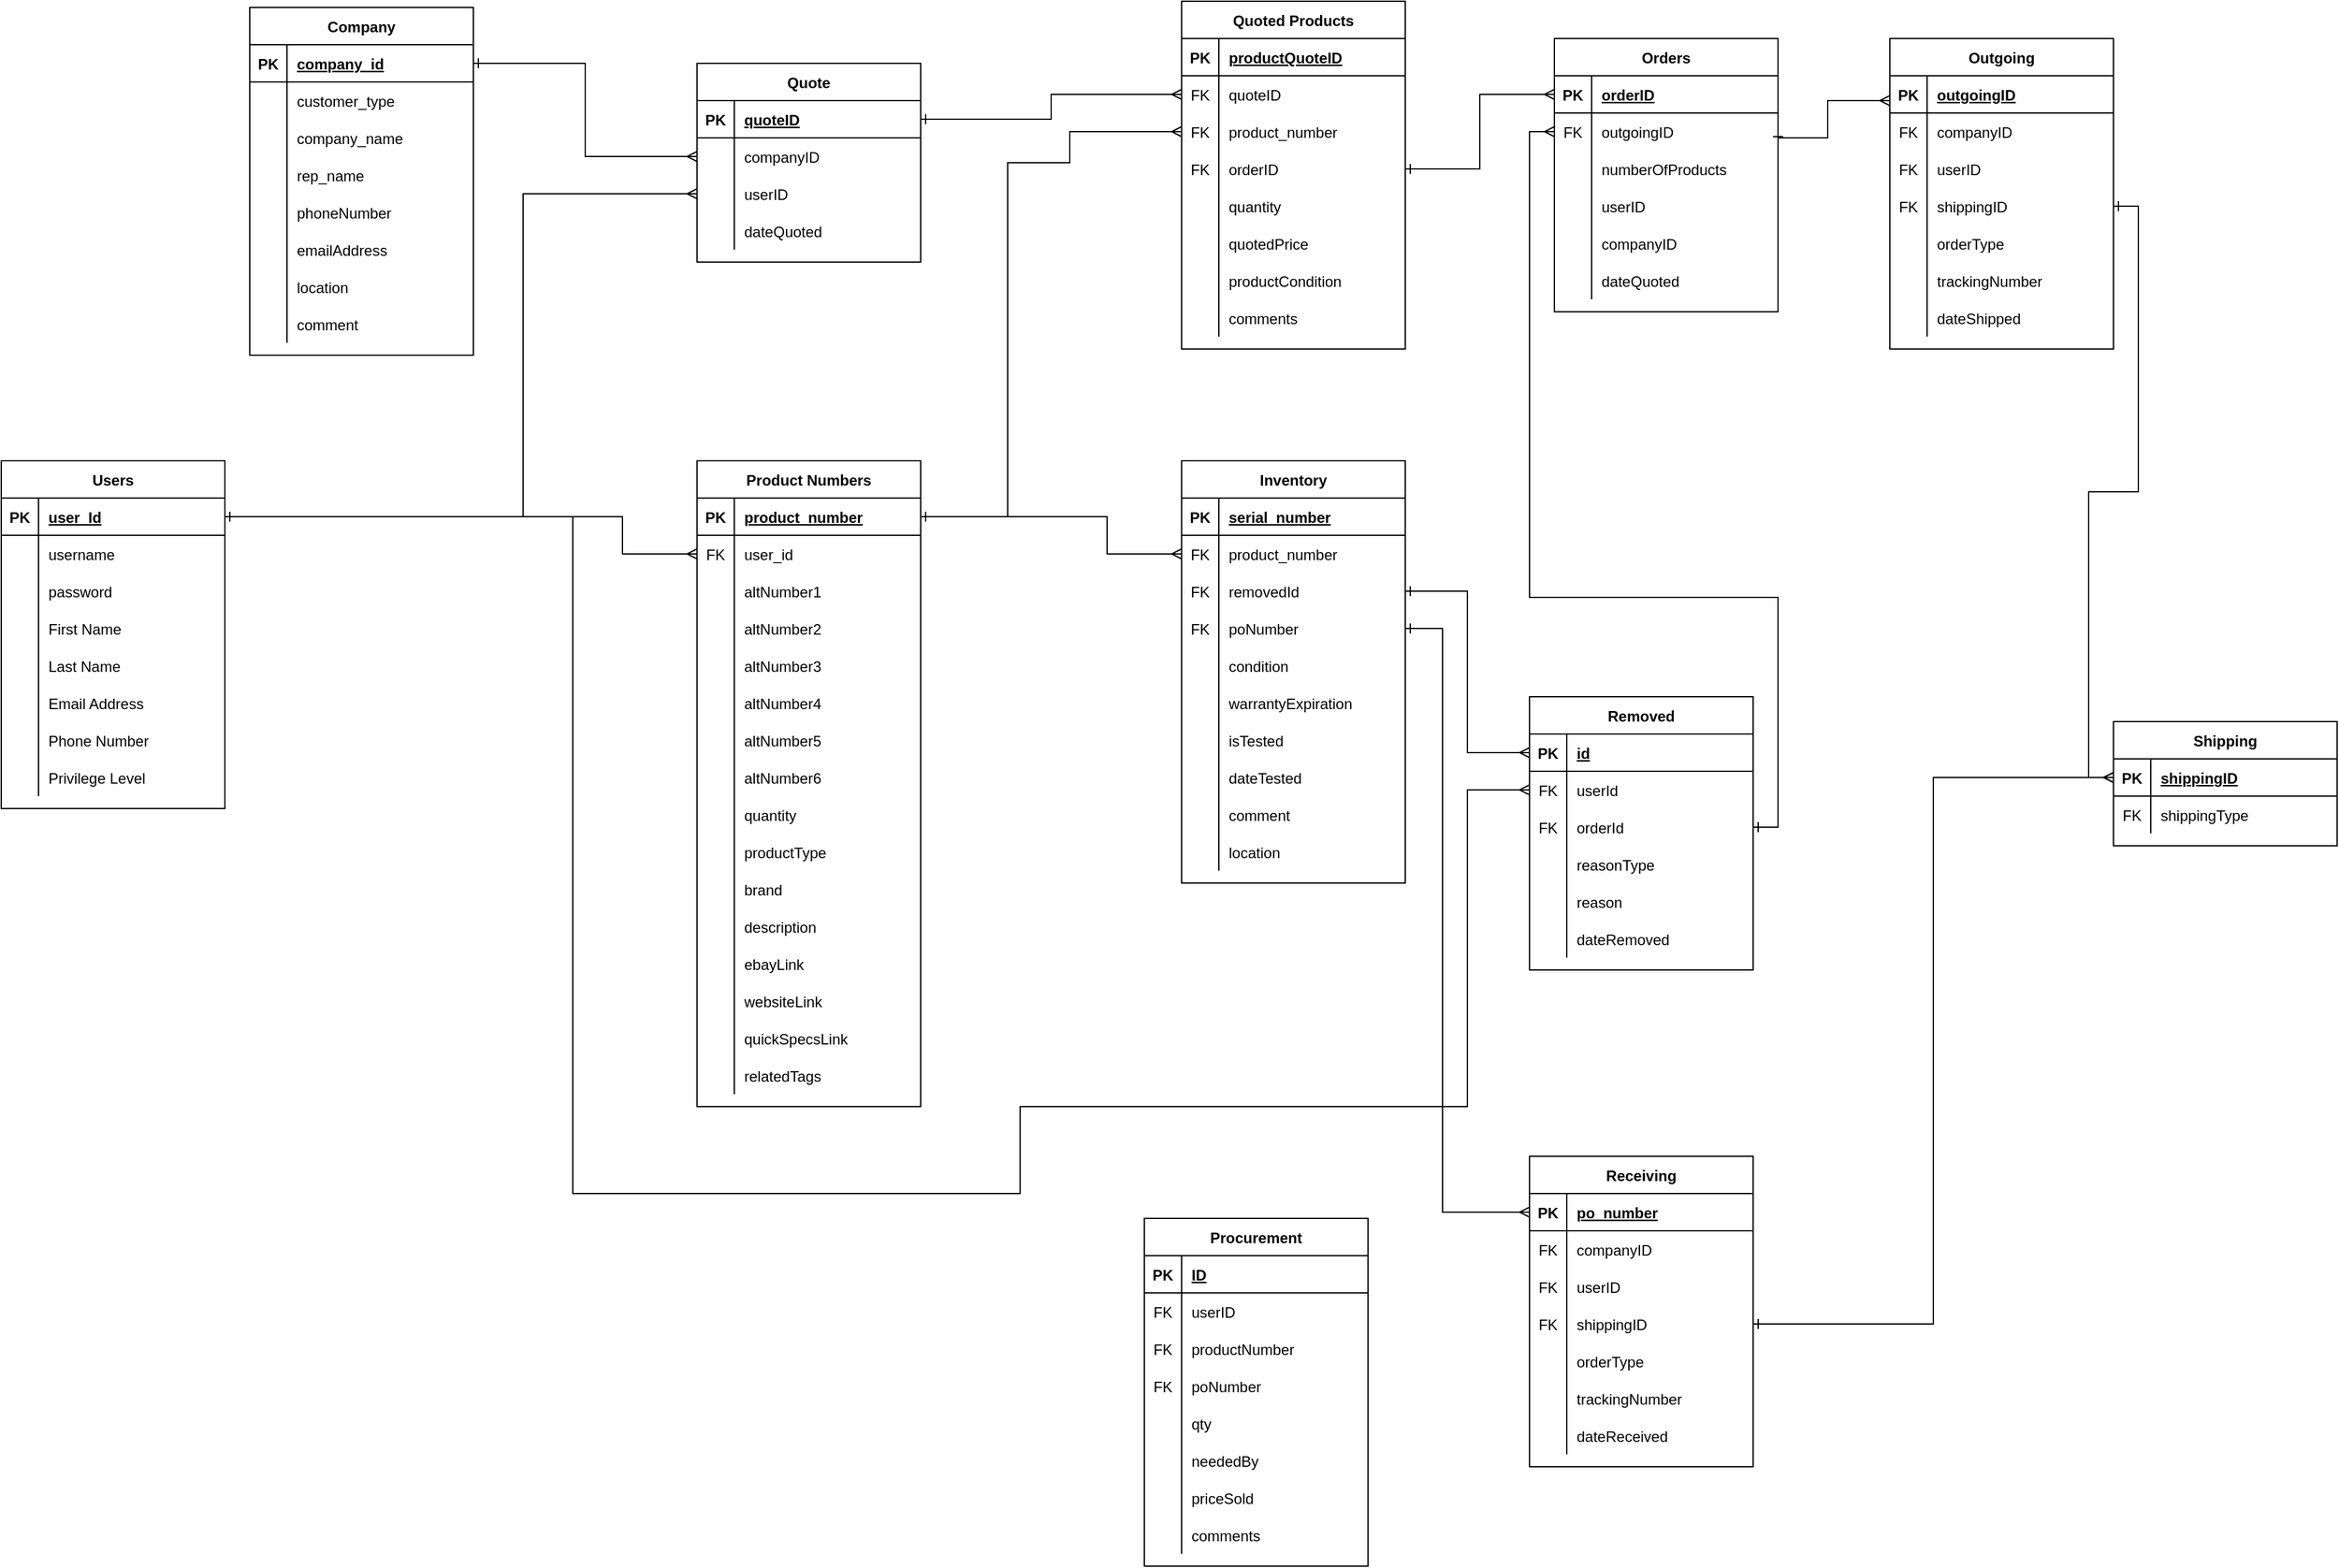 <mxfile version="20.1.1" type="device"><diagram id="R2lEEEUBdFMjLlhIrx00" name="Page-1"><mxGraphModel dx="2057" dy="82" grid="1" gridSize="10" guides="1" tooltips="1" connect="1" arrows="1" fold="1" page="0" pageScale="1" pageWidth="850" pageHeight="1100" math="0" shadow="0" extFonts="Permanent Marker^https://fonts.googleapis.com/css?family=Permanent+Marker"><root><mxCell id="0"/><mxCell id="1" parent="0"/><mxCell id="yKcIvtQjK2AXort0hMnt-201" value="Inventory" style="shape=table;startSize=30;container=1;collapsible=1;childLayout=tableLayout;fixedRows=1;rowLines=0;fontStyle=1;align=center;resizeLast=1;" parent="1" vertex="1"><mxGeometry x="570" y="1360" width="180" height="340" as="geometry"/></mxCell><mxCell id="yKcIvtQjK2AXort0hMnt-202" value="" style="shape=tableRow;horizontal=0;startSize=0;swimlaneHead=0;swimlaneBody=0;fillColor=none;collapsible=0;dropTarget=0;points=[[0,0.5],[1,0.5]];portConstraint=eastwest;top=0;left=0;right=0;bottom=1;" parent="yKcIvtQjK2AXort0hMnt-201" vertex="1"><mxGeometry y="30" width="180" height="30" as="geometry"/></mxCell><mxCell id="yKcIvtQjK2AXort0hMnt-203" value="PK" style="shape=partialRectangle;connectable=0;fillColor=none;top=0;left=0;bottom=0;right=0;fontStyle=1;overflow=hidden;" parent="yKcIvtQjK2AXort0hMnt-202" vertex="1"><mxGeometry width="30" height="30" as="geometry"><mxRectangle width="30" height="30" as="alternateBounds"/></mxGeometry></mxCell><mxCell id="yKcIvtQjK2AXort0hMnt-204" value="serial_number" style="shape=partialRectangle;connectable=0;fillColor=none;top=0;left=0;bottom=0;right=0;align=left;spacingLeft=6;fontStyle=5;overflow=hidden;" parent="yKcIvtQjK2AXort0hMnt-202" vertex="1"><mxGeometry x="30" width="150" height="30" as="geometry"><mxRectangle width="150" height="30" as="alternateBounds"/></mxGeometry></mxCell><mxCell id="yKcIvtQjK2AXort0hMnt-205" value="" style="shape=tableRow;horizontal=0;startSize=0;swimlaneHead=0;swimlaneBody=0;fillColor=none;collapsible=0;dropTarget=0;points=[[0,0.5],[1,0.5]];portConstraint=eastwest;top=0;left=0;right=0;bottom=0;" parent="yKcIvtQjK2AXort0hMnt-201" vertex="1"><mxGeometry y="60" width="180" height="30" as="geometry"/></mxCell><mxCell id="yKcIvtQjK2AXort0hMnt-206" value="FK" style="shape=partialRectangle;connectable=0;fillColor=none;top=0;left=0;bottom=0;right=0;editable=1;overflow=hidden;" parent="yKcIvtQjK2AXort0hMnt-205" vertex="1"><mxGeometry width="30" height="30" as="geometry"><mxRectangle width="30" height="30" as="alternateBounds"/></mxGeometry></mxCell><mxCell id="yKcIvtQjK2AXort0hMnt-207" value="product_number" style="shape=partialRectangle;connectable=0;fillColor=none;top=0;left=0;bottom=0;right=0;align=left;spacingLeft=6;overflow=hidden;" parent="yKcIvtQjK2AXort0hMnt-205" vertex="1"><mxGeometry x="30" width="150" height="30" as="geometry"><mxRectangle width="150" height="30" as="alternateBounds"/></mxGeometry></mxCell><mxCell id="Zbg2NaSc67tATQusZXUf-90" style="shape=tableRow;horizontal=0;startSize=0;swimlaneHead=0;swimlaneBody=0;fillColor=none;collapsible=0;dropTarget=0;points=[[0,0.5],[1,0.5]];portConstraint=eastwest;top=0;left=0;right=0;bottom=0;" parent="yKcIvtQjK2AXort0hMnt-201" vertex="1"><mxGeometry y="90" width="180" height="30" as="geometry"/></mxCell><mxCell id="Zbg2NaSc67tATQusZXUf-91" value="FK" style="shape=partialRectangle;connectable=0;fillColor=none;top=0;left=0;bottom=0;right=0;editable=1;overflow=hidden;" parent="Zbg2NaSc67tATQusZXUf-90" vertex="1"><mxGeometry width="30" height="30" as="geometry"><mxRectangle width="30" height="30" as="alternateBounds"/></mxGeometry></mxCell><mxCell id="Zbg2NaSc67tATQusZXUf-92" value="removedId" style="shape=partialRectangle;connectable=0;fillColor=none;top=0;left=0;bottom=0;right=0;align=left;spacingLeft=6;overflow=hidden;" parent="Zbg2NaSc67tATQusZXUf-90" vertex="1"><mxGeometry x="30" width="150" height="30" as="geometry"><mxRectangle width="150" height="30" as="alternateBounds"/></mxGeometry></mxCell><mxCell id="Zbg2NaSc67tATQusZXUf-378" style="shape=tableRow;horizontal=0;startSize=0;swimlaneHead=0;swimlaneBody=0;fillColor=none;collapsible=0;dropTarget=0;points=[[0,0.5],[1,0.5]];portConstraint=eastwest;top=0;left=0;right=0;bottom=0;" parent="yKcIvtQjK2AXort0hMnt-201" vertex="1"><mxGeometry y="120" width="180" height="30" as="geometry"/></mxCell><mxCell id="Zbg2NaSc67tATQusZXUf-379" value="FK" style="shape=partialRectangle;connectable=0;fillColor=none;top=0;left=0;bottom=0;right=0;editable=1;overflow=hidden;" parent="Zbg2NaSc67tATQusZXUf-378" vertex="1"><mxGeometry width="30" height="30" as="geometry"><mxRectangle width="30" height="30" as="alternateBounds"/></mxGeometry></mxCell><mxCell id="Zbg2NaSc67tATQusZXUf-380" value="poNumber" style="shape=partialRectangle;connectable=0;fillColor=none;top=0;left=0;bottom=0;right=0;align=left;spacingLeft=6;overflow=hidden;" parent="Zbg2NaSc67tATQusZXUf-378" vertex="1"><mxGeometry x="30" width="150" height="30" as="geometry"><mxRectangle width="150" height="30" as="alternateBounds"/></mxGeometry></mxCell><mxCell id="yKcIvtQjK2AXort0hMnt-220" style="shape=tableRow;horizontal=0;startSize=0;swimlaneHead=0;swimlaneBody=0;fillColor=none;collapsible=0;dropTarget=0;points=[[0,0.5],[1,0.5]];portConstraint=eastwest;top=0;left=0;right=0;bottom=0;" parent="yKcIvtQjK2AXort0hMnt-201" vertex="1"><mxGeometry y="150" width="180" height="30" as="geometry"/></mxCell><mxCell id="yKcIvtQjK2AXort0hMnt-221" style="shape=partialRectangle;connectable=0;fillColor=none;top=0;left=0;bottom=0;right=0;editable=1;overflow=hidden;" parent="yKcIvtQjK2AXort0hMnt-220" vertex="1"><mxGeometry width="30" height="30" as="geometry"><mxRectangle width="30" height="30" as="alternateBounds"/></mxGeometry></mxCell><mxCell id="yKcIvtQjK2AXort0hMnt-222" value="condition" style="shape=partialRectangle;connectable=0;fillColor=none;top=0;left=0;bottom=0;right=0;align=left;spacingLeft=6;overflow=hidden;" parent="yKcIvtQjK2AXort0hMnt-220" vertex="1"><mxGeometry x="30" width="150" height="30" as="geometry"><mxRectangle width="150" height="30" as="alternateBounds"/></mxGeometry></mxCell><mxCell id="yKcIvtQjK2AXort0hMnt-241" style="shape=tableRow;horizontal=0;startSize=0;swimlaneHead=0;swimlaneBody=0;fillColor=none;collapsible=0;dropTarget=0;points=[[0,0.5],[1,0.5]];portConstraint=eastwest;top=0;left=0;right=0;bottom=0;" parent="yKcIvtQjK2AXort0hMnt-201" vertex="1"><mxGeometry y="180" width="180" height="30" as="geometry"/></mxCell><mxCell id="yKcIvtQjK2AXort0hMnt-242" style="shape=partialRectangle;connectable=0;fillColor=none;top=0;left=0;bottom=0;right=0;editable=1;overflow=hidden;" parent="yKcIvtQjK2AXort0hMnt-241" vertex="1"><mxGeometry width="30" height="30" as="geometry"><mxRectangle width="30" height="30" as="alternateBounds"/></mxGeometry></mxCell><mxCell id="yKcIvtQjK2AXort0hMnt-243" value="warrantyExpiration" style="shape=partialRectangle;connectable=0;fillColor=none;top=0;left=0;bottom=0;right=0;align=left;spacingLeft=6;overflow=hidden;" parent="yKcIvtQjK2AXort0hMnt-241" vertex="1"><mxGeometry x="30" width="150" height="30" as="geometry"><mxRectangle width="150" height="30" as="alternateBounds"/></mxGeometry></mxCell><mxCell id="yKcIvtQjK2AXort0hMnt-244" style="shape=tableRow;horizontal=0;startSize=0;swimlaneHead=0;swimlaneBody=0;fillColor=none;collapsible=0;dropTarget=0;points=[[0,0.5],[1,0.5]];portConstraint=eastwest;top=0;left=0;right=0;bottom=0;" parent="yKcIvtQjK2AXort0hMnt-201" vertex="1"><mxGeometry y="210" width="180" height="30" as="geometry"/></mxCell><mxCell id="yKcIvtQjK2AXort0hMnt-245" style="shape=partialRectangle;connectable=0;fillColor=none;top=0;left=0;bottom=0;right=0;editable=1;overflow=hidden;" parent="yKcIvtQjK2AXort0hMnt-244" vertex="1"><mxGeometry width="30" height="30" as="geometry"><mxRectangle width="30" height="30" as="alternateBounds"/></mxGeometry></mxCell><mxCell id="yKcIvtQjK2AXort0hMnt-246" value="isTested" style="shape=partialRectangle;connectable=0;fillColor=none;top=0;left=0;bottom=0;right=0;align=left;spacingLeft=6;overflow=hidden;" parent="yKcIvtQjK2AXort0hMnt-244" vertex="1"><mxGeometry x="30" width="150" height="30" as="geometry"><mxRectangle width="150" height="30" as="alternateBounds"/></mxGeometry></mxCell><mxCell id="Zbg2NaSc67tATQusZXUf-382" style="shape=tableRow;horizontal=0;startSize=0;swimlaneHead=0;swimlaneBody=0;fillColor=none;collapsible=0;dropTarget=0;points=[[0,0.5],[1,0.5]];portConstraint=eastwest;top=0;left=0;right=0;bottom=0;" parent="yKcIvtQjK2AXort0hMnt-201" vertex="1"><mxGeometry y="240" width="180" height="30" as="geometry"/></mxCell><mxCell id="Zbg2NaSc67tATQusZXUf-383" style="shape=partialRectangle;connectable=0;fillColor=none;top=0;left=0;bottom=0;right=0;editable=1;overflow=hidden;" parent="Zbg2NaSc67tATQusZXUf-382" vertex="1"><mxGeometry width="30" height="30" as="geometry"><mxRectangle width="30" height="30" as="alternateBounds"/></mxGeometry></mxCell><mxCell id="Zbg2NaSc67tATQusZXUf-384" value="dateTested" style="shape=partialRectangle;connectable=0;fillColor=none;top=0;left=0;bottom=0;right=0;align=left;spacingLeft=6;overflow=hidden;" parent="Zbg2NaSc67tATQusZXUf-382" vertex="1"><mxGeometry x="30" width="150" height="30" as="geometry"><mxRectangle width="150" height="30" as="alternateBounds"/></mxGeometry></mxCell><mxCell id="yKcIvtQjK2AXort0hMnt-217" style="shape=tableRow;horizontal=0;startSize=0;swimlaneHead=0;swimlaneBody=0;fillColor=none;collapsible=0;dropTarget=0;points=[[0,0.5],[1,0.5]];portConstraint=eastwest;top=0;left=0;right=0;bottom=0;" parent="yKcIvtQjK2AXort0hMnt-201" vertex="1"><mxGeometry y="270" width="180" height="30" as="geometry"/></mxCell><mxCell id="yKcIvtQjK2AXort0hMnt-218" style="shape=partialRectangle;connectable=0;fillColor=none;top=0;left=0;bottom=0;right=0;editable=1;overflow=hidden;" parent="yKcIvtQjK2AXort0hMnt-217" vertex="1"><mxGeometry width="30" height="30" as="geometry"><mxRectangle width="30" height="30" as="alternateBounds"/></mxGeometry></mxCell><mxCell id="yKcIvtQjK2AXort0hMnt-219" value="comment" style="shape=partialRectangle;connectable=0;fillColor=none;top=0;left=0;bottom=0;right=0;align=left;spacingLeft=6;overflow=hidden;" parent="yKcIvtQjK2AXort0hMnt-217" vertex="1"><mxGeometry x="30" width="150" height="30" as="geometry"><mxRectangle width="150" height="30" as="alternateBounds"/></mxGeometry></mxCell><mxCell id="wQD-mxhRv_V82pPMgJYO-1" style="shape=tableRow;horizontal=0;startSize=0;swimlaneHead=0;swimlaneBody=0;fillColor=none;collapsible=0;dropTarget=0;points=[[0,0.5],[1,0.5]];portConstraint=eastwest;top=0;left=0;right=0;bottom=0;" parent="yKcIvtQjK2AXort0hMnt-201" vertex="1"><mxGeometry y="300" width="180" height="30" as="geometry"/></mxCell><mxCell id="wQD-mxhRv_V82pPMgJYO-2" style="shape=partialRectangle;connectable=0;fillColor=none;top=0;left=0;bottom=0;right=0;editable=1;overflow=hidden;" parent="wQD-mxhRv_V82pPMgJYO-1" vertex="1"><mxGeometry width="30" height="30" as="geometry"><mxRectangle width="30" height="30" as="alternateBounds"/></mxGeometry></mxCell><mxCell id="wQD-mxhRv_V82pPMgJYO-3" value="location" style="shape=partialRectangle;connectable=0;fillColor=none;top=0;left=0;bottom=0;right=0;align=left;spacingLeft=6;overflow=hidden;" parent="wQD-mxhRv_V82pPMgJYO-1" vertex="1"><mxGeometry x="30" width="150" height="30" as="geometry"><mxRectangle width="150" height="30" as="alternateBounds"/></mxGeometry></mxCell><mxCell id="yKcIvtQjK2AXort0hMnt-247" value="Product Numbers" style="shape=table;startSize=30;container=1;collapsible=1;childLayout=tableLayout;fixedRows=1;rowLines=0;fontStyle=1;align=center;resizeLast=1;" parent="1" vertex="1"><mxGeometry x="180" y="1360" width="180" height="520" as="geometry"/></mxCell><mxCell id="yKcIvtQjK2AXort0hMnt-248" value="" style="shape=tableRow;horizontal=0;startSize=0;swimlaneHead=0;swimlaneBody=0;fillColor=none;collapsible=0;dropTarget=0;points=[[0,0.5],[1,0.5]];portConstraint=eastwest;top=0;left=0;right=0;bottom=1;" parent="yKcIvtQjK2AXort0hMnt-247" vertex="1"><mxGeometry y="30" width="180" height="30" as="geometry"/></mxCell><mxCell id="yKcIvtQjK2AXort0hMnt-249" value="PK" style="shape=partialRectangle;connectable=0;fillColor=none;top=0;left=0;bottom=0;right=0;fontStyle=1;overflow=hidden;" parent="yKcIvtQjK2AXort0hMnt-248" vertex="1"><mxGeometry width="30" height="30" as="geometry"><mxRectangle width="30" height="30" as="alternateBounds"/></mxGeometry></mxCell><mxCell id="yKcIvtQjK2AXort0hMnt-250" value="product_number" style="shape=partialRectangle;connectable=0;fillColor=none;top=0;left=0;bottom=0;right=0;align=left;spacingLeft=6;fontStyle=5;overflow=hidden;" parent="yKcIvtQjK2AXort0hMnt-248" vertex="1"><mxGeometry x="30" width="150" height="30" as="geometry"><mxRectangle width="150" height="30" as="alternateBounds"/></mxGeometry></mxCell><mxCell id="Zbg2NaSc67tATQusZXUf-1" style="shape=tableRow;horizontal=0;startSize=0;swimlaneHead=0;swimlaneBody=0;fillColor=none;collapsible=0;dropTarget=0;points=[[0,0.5],[1,0.5]];portConstraint=eastwest;top=0;left=0;right=0;bottom=0;" parent="yKcIvtQjK2AXort0hMnt-247" vertex="1"><mxGeometry y="60" width="180" height="30" as="geometry"/></mxCell><mxCell id="Zbg2NaSc67tATQusZXUf-2" value="FK" style="shape=partialRectangle;connectable=0;fillColor=none;top=0;left=0;bottom=0;right=0;editable=1;overflow=hidden;" parent="Zbg2NaSc67tATQusZXUf-1" vertex="1"><mxGeometry width="30" height="30" as="geometry"><mxRectangle width="30" height="30" as="alternateBounds"/></mxGeometry></mxCell><mxCell id="Zbg2NaSc67tATQusZXUf-3" value="user_id" style="shape=partialRectangle;connectable=0;fillColor=none;top=0;left=0;bottom=0;right=0;align=left;spacingLeft=6;overflow=hidden;" parent="Zbg2NaSc67tATQusZXUf-1" vertex="1"><mxGeometry x="30" width="150" height="30" as="geometry"><mxRectangle width="150" height="30" as="alternateBounds"/></mxGeometry></mxCell><mxCell id="yKcIvtQjK2AXort0hMnt-251" value="" style="shape=tableRow;horizontal=0;startSize=0;swimlaneHead=0;swimlaneBody=0;fillColor=none;collapsible=0;dropTarget=0;points=[[0,0.5],[1,0.5]];portConstraint=eastwest;top=0;left=0;right=0;bottom=0;" parent="yKcIvtQjK2AXort0hMnt-247" vertex="1"><mxGeometry y="90" width="180" height="30" as="geometry"/></mxCell><mxCell id="yKcIvtQjK2AXort0hMnt-252" value="" style="shape=partialRectangle;connectable=0;fillColor=none;top=0;left=0;bottom=0;right=0;editable=1;overflow=hidden;" parent="yKcIvtQjK2AXort0hMnt-251" vertex="1"><mxGeometry width="30" height="30" as="geometry"><mxRectangle width="30" height="30" as="alternateBounds"/></mxGeometry></mxCell><mxCell id="yKcIvtQjK2AXort0hMnt-253" value="altNumber1" style="shape=partialRectangle;connectable=0;fillColor=none;top=0;left=0;bottom=0;right=0;align=left;spacingLeft=6;overflow=hidden;" parent="yKcIvtQjK2AXort0hMnt-251" vertex="1"><mxGeometry x="30" width="150" height="30" as="geometry"><mxRectangle width="150" height="30" as="alternateBounds"/></mxGeometry></mxCell><mxCell id="yKcIvtQjK2AXort0hMnt-257" value="" style="shape=tableRow;horizontal=0;startSize=0;swimlaneHead=0;swimlaneBody=0;fillColor=none;collapsible=0;dropTarget=0;points=[[0,0.5],[1,0.5]];portConstraint=eastwest;top=0;left=0;right=0;bottom=0;" parent="yKcIvtQjK2AXort0hMnt-247" vertex="1"><mxGeometry y="120" width="180" height="30" as="geometry"/></mxCell><mxCell id="yKcIvtQjK2AXort0hMnt-258" value="" style="shape=partialRectangle;connectable=0;fillColor=none;top=0;left=0;bottom=0;right=0;editable=1;overflow=hidden;" parent="yKcIvtQjK2AXort0hMnt-257" vertex="1"><mxGeometry width="30" height="30" as="geometry"><mxRectangle width="30" height="30" as="alternateBounds"/></mxGeometry></mxCell><mxCell id="yKcIvtQjK2AXort0hMnt-259" value="altNumber2" style="shape=partialRectangle;connectable=0;fillColor=none;top=0;left=0;bottom=0;right=0;align=left;spacingLeft=6;overflow=hidden;" parent="yKcIvtQjK2AXort0hMnt-257" vertex="1"><mxGeometry x="30" width="150" height="30" as="geometry"><mxRectangle width="150" height="30" as="alternateBounds"/></mxGeometry></mxCell><mxCell id="yKcIvtQjK2AXort0hMnt-254" value="" style="shape=tableRow;horizontal=0;startSize=0;swimlaneHead=0;swimlaneBody=0;fillColor=none;collapsible=0;dropTarget=0;points=[[0,0.5],[1,0.5]];portConstraint=eastwest;top=0;left=0;right=0;bottom=0;" parent="yKcIvtQjK2AXort0hMnt-247" vertex="1"><mxGeometry y="150" width="180" height="30" as="geometry"/></mxCell><mxCell id="yKcIvtQjK2AXort0hMnt-255" value="" style="shape=partialRectangle;connectable=0;fillColor=none;top=0;left=0;bottom=0;right=0;editable=1;overflow=hidden;" parent="yKcIvtQjK2AXort0hMnt-254" vertex="1"><mxGeometry width="30" height="30" as="geometry"><mxRectangle width="30" height="30" as="alternateBounds"/></mxGeometry></mxCell><mxCell id="yKcIvtQjK2AXort0hMnt-256" value="altNumber3" style="shape=partialRectangle;connectable=0;fillColor=none;top=0;left=0;bottom=0;right=0;align=left;spacingLeft=6;overflow=hidden;" parent="yKcIvtQjK2AXort0hMnt-254" vertex="1"><mxGeometry x="30" width="150" height="30" as="geometry"><mxRectangle width="150" height="30" as="alternateBounds"/></mxGeometry></mxCell><mxCell id="Zbg2NaSc67tATQusZXUf-4" style="shape=tableRow;horizontal=0;startSize=0;swimlaneHead=0;swimlaneBody=0;fillColor=none;collapsible=0;dropTarget=0;points=[[0,0.5],[1,0.5]];portConstraint=eastwest;top=0;left=0;right=0;bottom=0;" parent="yKcIvtQjK2AXort0hMnt-247" vertex="1"><mxGeometry y="180" width="180" height="30" as="geometry"/></mxCell><mxCell id="Zbg2NaSc67tATQusZXUf-5" style="shape=partialRectangle;connectable=0;fillColor=none;top=0;left=0;bottom=0;right=0;editable=1;overflow=hidden;" parent="Zbg2NaSc67tATQusZXUf-4" vertex="1"><mxGeometry width="30" height="30" as="geometry"><mxRectangle width="30" height="30" as="alternateBounds"/></mxGeometry></mxCell><mxCell id="Zbg2NaSc67tATQusZXUf-6" value="altNumber4" style="shape=partialRectangle;connectable=0;fillColor=none;top=0;left=0;bottom=0;right=0;align=left;spacingLeft=6;overflow=hidden;" parent="Zbg2NaSc67tATQusZXUf-4" vertex="1"><mxGeometry x="30" width="150" height="30" as="geometry"><mxRectangle width="150" height="30" as="alternateBounds"/></mxGeometry></mxCell><mxCell id="y-K6X7_okF69QrSBmjco-1" style="shape=tableRow;horizontal=0;startSize=0;swimlaneHead=0;swimlaneBody=0;fillColor=none;collapsible=0;dropTarget=0;points=[[0,0.5],[1,0.5]];portConstraint=eastwest;top=0;left=0;right=0;bottom=0;" parent="yKcIvtQjK2AXort0hMnt-247" vertex="1"><mxGeometry y="210" width="180" height="30" as="geometry"/></mxCell><mxCell id="y-K6X7_okF69QrSBmjco-2" style="shape=partialRectangle;connectable=0;fillColor=none;top=0;left=0;bottom=0;right=0;editable=1;overflow=hidden;" parent="y-K6X7_okF69QrSBmjco-1" vertex="1"><mxGeometry width="30" height="30" as="geometry"><mxRectangle width="30" height="30" as="alternateBounds"/></mxGeometry></mxCell><mxCell id="y-K6X7_okF69QrSBmjco-3" value="altNumber5" style="shape=partialRectangle;connectable=0;fillColor=none;top=0;left=0;bottom=0;right=0;align=left;spacingLeft=6;overflow=hidden;" parent="y-K6X7_okF69QrSBmjco-1" vertex="1"><mxGeometry x="30" width="150" height="30" as="geometry"><mxRectangle width="150" height="30" as="alternateBounds"/></mxGeometry></mxCell><mxCell id="y-K6X7_okF69QrSBmjco-4" style="shape=tableRow;horizontal=0;startSize=0;swimlaneHead=0;swimlaneBody=0;fillColor=none;collapsible=0;dropTarget=0;points=[[0,0.5],[1,0.5]];portConstraint=eastwest;top=0;left=0;right=0;bottom=0;" parent="yKcIvtQjK2AXort0hMnt-247" vertex="1"><mxGeometry y="240" width="180" height="30" as="geometry"/></mxCell><mxCell id="y-K6X7_okF69QrSBmjco-5" style="shape=partialRectangle;connectable=0;fillColor=none;top=0;left=0;bottom=0;right=0;editable=1;overflow=hidden;" parent="y-K6X7_okF69QrSBmjco-4" vertex="1"><mxGeometry width="30" height="30" as="geometry"><mxRectangle width="30" height="30" as="alternateBounds"/></mxGeometry></mxCell><mxCell id="y-K6X7_okF69QrSBmjco-6" value="altNumber6" style="shape=partialRectangle;connectable=0;fillColor=none;top=0;left=0;bottom=0;right=0;align=left;spacingLeft=6;overflow=hidden;" parent="y-K6X7_okF69QrSBmjco-4" vertex="1"><mxGeometry x="30" width="150" height="30" as="geometry"><mxRectangle width="150" height="30" as="alternateBounds"/></mxGeometry></mxCell><mxCell id="yKcIvtQjK2AXort0hMnt-273" style="shape=tableRow;horizontal=0;startSize=0;swimlaneHead=0;swimlaneBody=0;fillColor=none;collapsible=0;dropTarget=0;points=[[0,0.5],[1,0.5]];portConstraint=eastwest;top=0;left=0;right=0;bottom=0;" parent="yKcIvtQjK2AXort0hMnt-247" vertex="1"><mxGeometry y="270" width="180" height="30" as="geometry"/></mxCell><mxCell id="yKcIvtQjK2AXort0hMnt-274" style="shape=partialRectangle;connectable=0;fillColor=none;top=0;left=0;bottom=0;right=0;editable=1;overflow=hidden;" parent="yKcIvtQjK2AXort0hMnt-273" vertex="1"><mxGeometry width="30" height="30" as="geometry"><mxRectangle width="30" height="30" as="alternateBounds"/></mxGeometry></mxCell><mxCell id="yKcIvtQjK2AXort0hMnt-275" value="quantity" style="shape=partialRectangle;connectable=0;fillColor=none;top=0;left=0;bottom=0;right=0;align=left;spacingLeft=6;overflow=hidden;" parent="yKcIvtQjK2AXort0hMnt-273" vertex="1"><mxGeometry x="30" width="150" height="30" as="geometry"><mxRectangle width="150" height="30" as="alternateBounds"/></mxGeometry></mxCell><mxCell id="y-K6X7_okF69QrSBmjco-7" style="shape=tableRow;horizontal=0;startSize=0;swimlaneHead=0;swimlaneBody=0;fillColor=none;collapsible=0;dropTarget=0;points=[[0,0.5],[1,0.5]];portConstraint=eastwest;top=0;left=0;right=0;bottom=0;" parent="yKcIvtQjK2AXort0hMnt-247" vertex="1"><mxGeometry y="300" width="180" height="30" as="geometry"/></mxCell><mxCell id="y-K6X7_okF69QrSBmjco-8" style="shape=partialRectangle;connectable=0;fillColor=none;top=0;left=0;bottom=0;right=0;editable=1;overflow=hidden;" parent="y-K6X7_okF69QrSBmjco-7" vertex="1"><mxGeometry width="30" height="30" as="geometry"><mxRectangle width="30" height="30" as="alternateBounds"/></mxGeometry></mxCell><mxCell id="y-K6X7_okF69QrSBmjco-9" value="productType" style="shape=partialRectangle;connectable=0;fillColor=none;top=0;left=0;bottom=0;right=0;align=left;spacingLeft=6;overflow=hidden;" parent="y-K6X7_okF69QrSBmjco-7" vertex="1"><mxGeometry x="30" width="150" height="30" as="geometry"><mxRectangle width="150" height="30" as="alternateBounds"/></mxGeometry></mxCell><mxCell id="y-K6X7_okF69QrSBmjco-10" style="shape=tableRow;horizontal=0;startSize=0;swimlaneHead=0;swimlaneBody=0;fillColor=none;collapsible=0;dropTarget=0;points=[[0,0.5],[1,0.5]];portConstraint=eastwest;top=0;left=0;right=0;bottom=0;" parent="yKcIvtQjK2AXort0hMnt-247" vertex="1"><mxGeometry y="330" width="180" height="30" as="geometry"/></mxCell><mxCell id="y-K6X7_okF69QrSBmjco-11" style="shape=partialRectangle;connectable=0;fillColor=none;top=0;left=0;bottom=0;right=0;editable=1;overflow=hidden;" parent="y-K6X7_okF69QrSBmjco-10" vertex="1"><mxGeometry width="30" height="30" as="geometry"><mxRectangle width="30" height="30" as="alternateBounds"/></mxGeometry></mxCell><mxCell id="y-K6X7_okF69QrSBmjco-12" value="brand" style="shape=partialRectangle;connectable=0;fillColor=none;top=0;left=0;bottom=0;right=0;align=left;spacingLeft=6;overflow=hidden;" parent="y-K6X7_okF69QrSBmjco-10" vertex="1"><mxGeometry x="30" width="150" height="30" as="geometry"><mxRectangle width="150" height="30" as="alternateBounds"/></mxGeometry></mxCell><mxCell id="y-K6X7_okF69QrSBmjco-13" style="shape=tableRow;horizontal=0;startSize=0;swimlaneHead=0;swimlaneBody=0;fillColor=none;collapsible=0;dropTarget=0;points=[[0,0.5],[1,0.5]];portConstraint=eastwest;top=0;left=0;right=0;bottom=0;" parent="yKcIvtQjK2AXort0hMnt-247" vertex="1"><mxGeometry y="360" width="180" height="30" as="geometry"/></mxCell><mxCell id="y-K6X7_okF69QrSBmjco-14" style="shape=partialRectangle;connectable=0;fillColor=none;top=0;left=0;bottom=0;right=0;editable=1;overflow=hidden;" parent="y-K6X7_okF69QrSBmjco-13" vertex="1"><mxGeometry width="30" height="30" as="geometry"><mxRectangle width="30" height="30" as="alternateBounds"/></mxGeometry></mxCell><mxCell id="y-K6X7_okF69QrSBmjco-15" value="description" style="shape=partialRectangle;connectable=0;fillColor=none;top=0;left=0;bottom=0;right=0;align=left;spacingLeft=6;overflow=hidden;" parent="y-K6X7_okF69QrSBmjco-13" vertex="1"><mxGeometry x="30" width="150" height="30" as="geometry"><mxRectangle width="150" height="30" as="alternateBounds"/></mxGeometry></mxCell><mxCell id="y-K6X7_okF69QrSBmjco-19" style="shape=tableRow;horizontal=0;startSize=0;swimlaneHead=0;swimlaneBody=0;fillColor=none;collapsible=0;dropTarget=0;points=[[0,0.5],[1,0.5]];portConstraint=eastwest;top=0;left=0;right=0;bottom=0;" parent="yKcIvtQjK2AXort0hMnt-247" vertex="1"><mxGeometry y="390" width="180" height="30" as="geometry"/></mxCell><mxCell id="y-K6X7_okF69QrSBmjco-20" style="shape=partialRectangle;connectable=0;fillColor=none;top=0;left=0;bottom=0;right=0;editable=1;overflow=hidden;" parent="y-K6X7_okF69QrSBmjco-19" vertex="1"><mxGeometry width="30" height="30" as="geometry"><mxRectangle width="30" height="30" as="alternateBounds"/></mxGeometry></mxCell><mxCell id="y-K6X7_okF69QrSBmjco-21" value="ebayLink" style="shape=partialRectangle;connectable=0;fillColor=none;top=0;left=0;bottom=0;right=0;align=left;spacingLeft=6;overflow=hidden;" parent="y-K6X7_okF69QrSBmjco-19" vertex="1"><mxGeometry x="30" width="150" height="30" as="geometry"><mxRectangle width="150" height="30" as="alternateBounds"/></mxGeometry></mxCell><mxCell id="y-K6X7_okF69QrSBmjco-22" style="shape=tableRow;horizontal=0;startSize=0;swimlaneHead=0;swimlaneBody=0;fillColor=none;collapsible=0;dropTarget=0;points=[[0,0.5],[1,0.5]];portConstraint=eastwest;top=0;left=0;right=0;bottom=0;" parent="yKcIvtQjK2AXort0hMnt-247" vertex="1"><mxGeometry y="420" width="180" height="30" as="geometry"/></mxCell><mxCell id="y-K6X7_okF69QrSBmjco-23" style="shape=partialRectangle;connectable=0;fillColor=none;top=0;left=0;bottom=0;right=0;editable=1;overflow=hidden;" parent="y-K6X7_okF69QrSBmjco-22" vertex="1"><mxGeometry width="30" height="30" as="geometry"><mxRectangle width="30" height="30" as="alternateBounds"/></mxGeometry></mxCell><mxCell id="y-K6X7_okF69QrSBmjco-24" value="websiteLink" style="shape=partialRectangle;connectable=0;fillColor=none;top=0;left=0;bottom=0;right=0;align=left;spacingLeft=6;overflow=hidden;" parent="y-K6X7_okF69QrSBmjco-22" vertex="1"><mxGeometry x="30" width="150" height="30" as="geometry"><mxRectangle width="150" height="30" as="alternateBounds"/></mxGeometry></mxCell><mxCell id="y-K6X7_okF69QrSBmjco-25" style="shape=tableRow;horizontal=0;startSize=0;swimlaneHead=0;swimlaneBody=0;fillColor=none;collapsible=0;dropTarget=0;points=[[0,0.5],[1,0.5]];portConstraint=eastwest;top=0;left=0;right=0;bottom=0;" parent="yKcIvtQjK2AXort0hMnt-247" vertex="1"><mxGeometry y="450" width="180" height="30" as="geometry"/></mxCell><mxCell id="y-K6X7_okF69QrSBmjco-26" style="shape=partialRectangle;connectable=0;fillColor=none;top=0;left=0;bottom=0;right=0;editable=1;overflow=hidden;" parent="y-K6X7_okF69QrSBmjco-25" vertex="1"><mxGeometry width="30" height="30" as="geometry"><mxRectangle width="30" height="30" as="alternateBounds"/></mxGeometry></mxCell><mxCell id="y-K6X7_okF69QrSBmjco-27" value="quickSpecsLink" style="shape=partialRectangle;connectable=0;fillColor=none;top=0;left=0;bottom=0;right=0;align=left;spacingLeft=6;overflow=hidden;" parent="y-K6X7_okF69QrSBmjco-25" vertex="1"><mxGeometry x="30" width="150" height="30" as="geometry"><mxRectangle width="150" height="30" as="alternateBounds"/></mxGeometry></mxCell><mxCell id="y-K6X7_okF69QrSBmjco-28" style="shape=tableRow;horizontal=0;startSize=0;swimlaneHead=0;swimlaneBody=0;fillColor=none;collapsible=0;dropTarget=0;points=[[0,0.5],[1,0.5]];portConstraint=eastwest;top=0;left=0;right=0;bottom=0;" parent="yKcIvtQjK2AXort0hMnt-247" vertex="1"><mxGeometry y="480" width="180" height="30" as="geometry"/></mxCell><mxCell id="y-K6X7_okF69QrSBmjco-29" style="shape=partialRectangle;connectable=0;fillColor=none;top=0;left=0;bottom=0;right=0;editable=1;overflow=hidden;" parent="y-K6X7_okF69QrSBmjco-28" vertex="1"><mxGeometry width="30" height="30" as="geometry"><mxRectangle width="30" height="30" as="alternateBounds"/></mxGeometry></mxCell><mxCell id="y-K6X7_okF69QrSBmjco-30" value="relatedTags" style="shape=partialRectangle;connectable=0;fillColor=none;top=0;left=0;bottom=0;right=0;align=left;spacingLeft=6;overflow=hidden;" parent="y-K6X7_okF69QrSBmjco-28" vertex="1"><mxGeometry x="30" width="150" height="30" as="geometry"><mxRectangle width="150" height="30" as="alternateBounds"/></mxGeometry></mxCell><mxCell id="yKcIvtQjK2AXort0hMnt-295" value="Users" style="shape=table;startSize=30;container=1;collapsible=1;childLayout=tableLayout;fixedRows=1;rowLines=0;fontStyle=1;align=center;resizeLast=1;" parent="1" vertex="1"><mxGeometry x="-380" y="1360" width="180" height="280" as="geometry"/></mxCell><mxCell id="yKcIvtQjK2AXort0hMnt-296" value="" style="shape=tableRow;horizontal=0;startSize=0;swimlaneHead=0;swimlaneBody=0;fillColor=none;collapsible=0;dropTarget=0;points=[[0,0.5],[1,0.5]];portConstraint=eastwest;top=0;left=0;right=0;bottom=1;" parent="yKcIvtQjK2AXort0hMnt-295" vertex="1"><mxGeometry y="30" width="180" height="30" as="geometry"/></mxCell><mxCell id="yKcIvtQjK2AXort0hMnt-297" value="PK" style="shape=partialRectangle;connectable=0;fillColor=none;top=0;left=0;bottom=0;right=0;fontStyle=1;overflow=hidden;" parent="yKcIvtQjK2AXort0hMnt-296" vertex="1"><mxGeometry width="30" height="30" as="geometry"><mxRectangle width="30" height="30" as="alternateBounds"/></mxGeometry></mxCell><mxCell id="yKcIvtQjK2AXort0hMnt-298" value="user_Id" style="shape=partialRectangle;connectable=0;fillColor=none;top=0;left=0;bottom=0;right=0;align=left;spacingLeft=6;fontStyle=5;overflow=hidden;" parent="yKcIvtQjK2AXort0hMnt-296" vertex="1"><mxGeometry x="30" width="150" height="30" as="geometry"><mxRectangle width="150" height="30" as="alternateBounds"/></mxGeometry></mxCell><mxCell id="yKcIvtQjK2AXort0hMnt-299" style="shape=tableRow;horizontal=0;startSize=0;swimlaneHead=0;swimlaneBody=0;fillColor=none;collapsible=0;dropTarget=0;points=[[0,0.5],[1,0.5]];portConstraint=eastwest;top=0;left=0;right=0;bottom=0;" parent="yKcIvtQjK2AXort0hMnt-295" vertex="1"><mxGeometry y="60" width="180" height="30" as="geometry"/></mxCell><mxCell id="yKcIvtQjK2AXort0hMnt-300" style="shape=partialRectangle;connectable=0;fillColor=none;top=0;left=0;bottom=0;right=0;editable=1;overflow=hidden;" parent="yKcIvtQjK2AXort0hMnt-299" vertex="1"><mxGeometry width="30" height="30" as="geometry"><mxRectangle width="30" height="30" as="alternateBounds"/></mxGeometry></mxCell><mxCell id="yKcIvtQjK2AXort0hMnt-301" value="username" style="shape=partialRectangle;connectable=0;fillColor=none;top=0;left=0;bottom=0;right=0;align=left;spacingLeft=6;overflow=hidden;" parent="yKcIvtQjK2AXort0hMnt-299" vertex="1"><mxGeometry x="30" width="150" height="30" as="geometry"><mxRectangle width="150" height="30" as="alternateBounds"/></mxGeometry></mxCell><mxCell id="yKcIvtQjK2AXort0hMnt-302" value="" style="shape=tableRow;horizontal=0;startSize=0;swimlaneHead=0;swimlaneBody=0;fillColor=none;collapsible=0;dropTarget=0;points=[[0,0.5],[1,0.5]];portConstraint=eastwest;top=0;left=0;right=0;bottom=0;" parent="yKcIvtQjK2AXort0hMnt-295" vertex="1"><mxGeometry y="90" width="180" height="30" as="geometry"/></mxCell><mxCell id="yKcIvtQjK2AXort0hMnt-303" value="" style="shape=partialRectangle;connectable=0;fillColor=none;top=0;left=0;bottom=0;right=0;editable=1;overflow=hidden;" parent="yKcIvtQjK2AXort0hMnt-302" vertex="1"><mxGeometry width="30" height="30" as="geometry"><mxRectangle width="30" height="30" as="alternateBounds"/></mxGeometry></mxCell><mxCell id="yKcIvtQjK2AXort0hMnt-304" value="password" style="shape=partialRectangle;connectable=0;fillColor=none;top=0;left=0;bottom=0;right=0;align=left;spacingLeft=6;overflow=hidden;" parent="yKcIvtQjK2AXort0hMnt-302" vertex="1"><mxGeometry x="30" width="150" height="30" as="geometry"><mxRectangle width="150" height="30" as="alternateBounds"/></mxGeometry></mxCell><mxCell id="yKcIvtQjK2AXort0hMnt-305" style="shape=tableRow;horizontal=0;startSize=0;swimlaneHead=0;swimlaneBody=0;fillColor=none;collapsible=0;dropTarget=0;points=[[0,0.5],[1,0.5]];portConstraint=eastwest;top=0;left=0;right=0;bottom=0;" parent="yKcIvtQjK2AXort0hMnt-295" vertex="1"><mxGeometry y="120" width="180" height="30" as="geometry"/></mxCell><mxCell id="yKcIvtQjK2AXort0hMnt-306" style="shape=partialRectangle;connectable=0;fillColor=none;top=0;left=0;bottom=0;right=0;editable=1;overflow=hidden;" parent="yKcIvtQjK2AXort0hMnt-305" vertex="1"><mxGeometry width="30" height="30" as="geometry"><mxRectangle width="30" height="30" as="alternateBounds"/></mxGeometry></mxCell><mxCell id="yKcIvtQjK2AXort0hMnt-307" value="First Name" style="shape=partialRectangle;connectable=0;fillColor=none;top=0;left=0;bottom=0;right=0;align=left;spacingLeft=6;overflow=hidden;" parent="yKcIvtQjK2AXort0hMnt-305" vertex="1"><mxGeometry x="30" width="150" height="30" as="geometry"><mxRectangle width="150" height="30" as="alternateBounds"/></mxGeometry></mxCell><mxCell id="yKcIvtQjK2AXort0hMnt-308" style="shape=tableRow;horizontal=0;startSize=0;swimlaneHead=0;swimlaneBody=0;fillColor=none;collapsible=0;dropTarget=0;points=[[0,0.5],[1,0.5]];portConstraint=eastwest;top=0;left=0;right=0;bottom=0;" parent="yKcIvtQjK2AXort0hMnt-295" vertex="1"><mxGeometry y="150" width="180" height="30" as="geometry"/></mxCell><mxCell id="yKcIvtQjK2AXort0hMnt-309" style="shape=partialRectangle;connectable=0;fillColor=none;top=0;left=0;bottom=0;right=0;editable=1;overflow=hidden;" parent="yKcIvtQjK2AXort0hMnt-308" vertex="1"><mxGeometry width="30" height="30" as="geometry"><mxRectangle width="30" height="30" as="alternateBounds"/></mxGeometry></mxCell><mxCell id="yKcIvtQjK2AXort0hMnt-310" value="Last Name" style="shape=partialRectangle;connectable=0;fillColor=none;top=0;left=0;bottom=0;right=0;align=left;spacingLeft=6;overflow=hidden;" parent="yKcIvtQjK2AXort0hMnt-308" vertex="1"><mxGeometry x="30" width="150" height="30" as="geometry"><mxRectangle width="150" height="30" as="alternateBounds"/></mxGeometry></mxCell><mxCell id="yKcIvtQjK2AXort0hMnt-311" style="shape=tableRow;horizontal=0;startSize=0;swimlaneHead=0;swimlaneBody=0;fillColor=none;collapsible=0;dropTarget=0;points=[[0,0.5],[1,0.5]];portConstraint=eastwest;top=0;left=0;right=0;bottom=0;" parent="yKcIvtQjK2AXort0hMnt-295" vertex="1"><mxGeometry y="180" width="180" height="30" as="geometry"/></mxCell><mxCell id="yKcIvtQjK2AXort0hMnt-312" style="shape=partialRectangle;connectable=0;fillColor=none;top=0;left=0;bottom=0;right=0;editable=1;overflow=hidden;" parent="yKcIvtQjK2AXort0hMnt-311" vertex="1"><mxGeometry width="30" height="30" as="geometry"><mxRectangle width="30" height="30" as="alternateBounds"/></mxGeometry></mxCell><mxCell id="yKcIvtQjK2AXort0hMnt-313" value="Email Address" style="shape=partialRectangle;connectable=0;fillColor=none;top=0;left=0;bottom=0;right=0;align=left;spacingLeft=6;overflow=hidden;" parent="yKcIvtQjK2AXort0hMnt-311" vertex="1"><mxGeometry x="30" width="150" height="30" as="geometry"><mxRectangle width="150" height="30" as="alternateBounds"/></mxGeometry></mxCell><mxCell id="yKcIvtQjK2AXort0hMnt-314" style="shape=tableRow;horizontal=0;startSize=0;swimlaneHead=0;swimlaneBody=0;fillColor=none;collapsible=0;dropTarget=0;points=[[0,0.5],[1,0.5]];portConstraint=eastwest;top=0;left=0;right=0;bottom=0;" parent="yKcIvtQjK2AXort0hMnt-295" vertex="1"><mxGeometry y="210" width="180" height="30" as="geometry"/></mxCell><mxCell id="yKcIvtQjK2AXort0hMnt-315" style="shape=partialRectangle;connectable=0;fillColor=none;top=0;left=0;bottom=0;right=0;editable=1;overflow=hidden;" parent="yKcIvtQjK2AXort0hMnt-314" vertex="1"><mxGeometry width="30" height="30" as="geometry"><mxRectangle width="30" height="30" as="alternateBounds"/></mxGeometry></mxCell><mxCell id="yKcIvtQjK2AXort0hMnt-316" value="Phone Number" style="shape=partialRectangle;connectable=0;fillColor=none;top=0;left=0;bottom=0;right=0;align=left;spacingLeft=6;overflow=hidden;" parent="yKcIvtQjK2AXort0hMnt-314" vertex="1"><mxGeometry x="30" width="150" height="30" as="geometry"><mxRectangle width="150" height="30" as="alternateBounds"/></mxGeometry></mxCell><mxCell id="yKcIvtQjK2AXort0hMnt-317" style="shape=tableRow;horizontal=0;startSize=0;swimlaneHead=0;swimlaneBody=0;fillColor=none;collapsible=0;dropTarget=0;points=[[0,0.5],[1,0.5]];portConstraint=eastwest;top=0;left=0;right=0;bottom=0;" parent="yKcIvtQjK2AXort0hMnt-295" vertex="1"><mxGeometry y="240" width="180" height="30" as="geometry"/></mxCell><mxCell id="yKcIvtQjK2AXort0hMnt-318" style="shape=partialRectangle;connectable=0;fillColor=none;top=0;left=0;bottom=0;right=0;editable=1;overflow=hidden;" parent="yKcIvtQjK2AXort0hMnt-317" vertex="1"><mxGeometry width="30" height="30" as="geometry"><mxRectangle width="30" height="30" as="alternateBounds"/></mxGeometry></mxCell><mxCell id="yKcIvtQjK2AXort0hMnt-319" value="Privilege Level" style="shape=partialRectangle;connectable=0;fillColor=none;top=0;left=0;bottom=0;right=0;align=left;spacingLeft=6;overflow=hidden;" parent="yKcIvtQjK2AXort0hMnt-317" vertex="1"><mxGeometry x="30" width="150" height="30" as="geometry"><mxRectangle width="150" height="30" as="alternateBounds"/></mxGeometry></mxCell><mxCell id="Zbg2NaSc67tATQusZXUf-8" style="edgeStyle=orthogonalEdgeStyle;rounded=0;orthogonalLoop=1;jettySize=auto;html=1;exitX=1;exitY=0.5;exitDx=0;exitDy=0;entryX=0;entryY=0.5;entryDx=0;entryDy=0;startArrow=ERone;startFill=0;endArrow=ERmany;endFill=0;" parent="1" source="yKcIvtQjK2AXort0hMnt-248" target="yKcIvtQjK2AXort0hMnt-205" edge="1"><mxGeometry relative="1" as="geometry"><Array as="points"><mxPoint x="510" y="1405"/><mxPoint x="510" y="1435"/></Array></mxGeometry></mxCell><mxCell id="Zbg2NaSc67tATQusZXUf-50" value="Removed" style="shape=table;startSize=30;container=1;collapsible=1;childLayout=tableLayout;fixedRows=1;rowLines=0;fontStyle=1;align=center;resizeLast=1;" parent="1" vertex="1"><mxGeometry x="850" y="1550" width="180" height="220" as="geometry"/></mxCell><mxCell id="Zbg2NaSc67tATQusZXUf-51" value="" style="shape=tableRow;horizontal=0;startSize=0;swimlaneHead=0;swimlaneBody=0;fillColor=none;collapsible=0;dropTarget=0;points=[[0,0.5],[1,0.5]];portConstraint=eastwest;top=0;left=0;right=0;bottom=1;" parent="Zbg2NaSc67tATQusZXUf-50" vertex="1"><mxGeometry y="30" width="180" height="30" as="geometry"/></mxCell><mxCell id="Zbg2NaSc67tATQusZXUf-52" value="PK" style="shape=partialRectangle;connectable=0;fillColor=none;top=0;left=0;bottom=0;right=0;fontStyle=1;overflow=hidden;" parent="Zbg2NaSc67tATQusZXUf-51" vertex="1"><mxGeometry width="30" height="30" as="geometry"><mxRectangle width="30" height="30" as="alternateBounds"/></mxGeometry></mxCell><mxCell id="Zbg2NaSc67tATQusZXUf-53" value="id" style="shape=partialRectangle;connectable=0;fillColor=none;top=0;left=0;bottom=0;right=0;align=left;spacingLeft=6;fontStyle=5;overflow=hidden;" parent="Zbg2NaSc67tATQusZXUf-51" vertex="1"><mxGeometry x="30" width="150" height="30" as="geometry"><mxRectangle width="150" height="30" as="alternateBounds"/></mxGeometry></mxCell><mxCell id="Zbg2NaSc67tATQusZXUf-57" style="shape=tableRow;horizontal=0;startSize=0;swimlaneHead=0;swimlaneBody=0;fillColor=none;collapsible=0;dropTarget=0;points=[[0,0.5],[1,0.5]];portConstraint=eastwest;top=0;left=0;right=0;bottom=0;" parent="Zbg2NaSc67tATQusZXUf-50" vertex="1"><mxGeometry y="60" width="180" height="30" as="geometry"/></mxCell><mxCell id="Zbg2NaSc67tATQusZXUf-58" value="FK" style="shape=partialRectangle;connectable=0;fillColor=none;top=0;left=0;bottom=0;right=0;editable=1;overflow=hidden;" parent="Zbg2NaSc67tATQusZXUf-57" vertex="1"><mxGeometry width="30" height="30" as="geometry"><mxRectangle width="30" height="30" as="alternateBounds"/></mxGeometry></mxCell><mxCell id="Zbg2NaSc67tATQusZXUf-59" value="userId" style="shape=partialRectangle;connectable=0;fillColor=none;top=0;left=0;bottom=0;right=0;align=left;spacingLeft=6;overflow=hidden;" parent="Zbg2NaSc67tATQusZXUf-57" vertex="1"><mxGeometry x="30" width="150" height="30" as="geometry"><mxRectangle width="150" height="30" as="alternateBounds"/></mxGeometry></mxCell><mxCell id="Zbg2NaSc67tATQusZXUf-66" style="shape=tableRow;horizontal=0;startSize=0;swimlaneHead=0;swimlaneBody=0;fillColor=none;collapsible=0;dropTarget=0;points=[[0,0.5],[1,0.5]];portConstraint=eastwest;top=0;left=0;right=0;bottom=0;" parent="Zbg2NaSc67tATQusZXUf-50" vertex="1"><mxGeometry y="90" width="180" height="30" as="geometry"/></mxCell><mxCell id="Zbg2NaSc67tATQusZXUf-67" value="FK" style="shape=partialRectangle;connectable=0;fillColor=none;top=0;left=0;bottom=0;right=0;editable=1;overflow=hidden;" parent="Zbg2NaSc67tATQusZXUf-66" vertex="1"><mxGeometry width="30" height="30" as="geometry"><mxRectangle width="30" height="30" as="alternateBounds"/></mxGeometry></mxCell><mxCell id="Zbg2NaSc67tATQusZXUf-68" value="orderId" style="shape=partialRectangle;connectable=0;fillColor=none;top=0;left=0;bottom=0;right=0;align=left;spacingLeft=6;overflow=hidden;" parent="Zbg2NaSc67tATQusZXUf-66" vertex="1"><mxGeometry x="30" width="150" height="30" as="geometry"><mxRectangle width="150" height="30" as="alternateBounds"/></mxGeometry></mxCell><mxCell id="Zbg2NaSc67tATQusZXUf-54" value="" style="shape=tableRow;horizontal=0;startSize=0;swimlaneHead=0;swimlaneBody=0;fillColor=none;collapsible=0;dropTarget=0;points=[[0,0.5],[1,0.5]];portConstraint=eastwest;top=0;left=0;right=0;bottom=0;" parent="Zbg2NaSc67tATQusZXUf-50" vertex="1"><mxGeometry y="120" width="180" height="30" as="geometry"/></mxCell><mxCell id="Zbg2NaSc67tATQusZXUf-55" value="" style="shape=partialRectangle;connectable=0;fillColor=none;top=0;left=0;bottom=0;right=0;editable=1;overflow=hidden;" parent="Zbg2NaSc67tATQusZXUf-54" vertex="1"><mxGeometry width="30" height="30" as="geometry"><mxRectangle width="30" height="30" as="alternateBounds"/></mxGeometry></mxCell><mxCell id="Zbg2NaSc67tATQusZXUf-56" value="reasonType" style="shape=partialRectangle;connectable=0;fillColor=none;top=0;left=0;bottom=0;right=0;align=left;spacingLeft=6;overflow=hidden;" parent="Zbg2NaSc67tATQusZXUf-54" vertex="1"><mxGeometry x="30" width="150" height="30" as="geometry"><mxRectangle width="150" height="30" as="alternateBounds"/></mxGeometry></mxCell><mxCell id="Zbg2NaSc67tATQusZXUf-78" style="shape=tableRow;horizontal=0;startSize=0;swimlaneHead=0;swimlaneBody=0;fillColor=none;collapsible=0;dropTarget=0;points=[[0,0.5],[1,0.5]];portConstraint=eastwest;top=0;left=0;right=0;bottom=0;" parent="Zbg2NaSc67tATQusZXUf-50" vertex="1"><mxGeometry y="150" width="180" height="30" as="geometry"/></mxCell><mxCell id="Zbg2NaSc67tATQusZXUf-79" style="shape=partialRectangle;connectable=0;fillColor=none;top=0;left=0;bottom=0;right=0;editable=1;overflow=hidden;" parent="Zbg2NaSc67tATQusZXUf-78" vertex="1"><mxGeometry width="30" height="30" as="geometry"><mxRectangle width="30" height="30" as="alternateBounds"/></mxGeometry></mxCell><mxCell id="Zbg2NaSc67tATQusZXUf-80" value="reason" style="shape=partialRectangle;connectable=0;fillColor=none;top=0;left=0;bottom=0;right=0;align=left;spacingLeft=6;overflow=hidden;" parent="Zbg2NaSc67tATQusZXUf-78" vertex="1"><mxGeometry x="30" width="150" height="30" as="geometry"><mxRectangle width="150" height="30" as="alternateBounds"/></mxGeometry></mxCell><mxCell id="y-K6X7_okF69QrSBmjco-31" style="shape=tableRow;horizontal=0;startSize=0;swimlaneHead=0;swimlaneBody=0;fillColor=none;collapsible=0;dropTarget=0;points=[[0,0.5],[1,0.5]];portConstraint=eastwest;top=0;left=0;right=0;bottom=0;" parent="Zbg2NaSc67tATQusZXUf-50" vertex="1"><mxGeometry y="180" width="180" height="30" as="geometry"/></mxCell><mxCell id="y-K6X7_okF69QrSBmjco-32" style="shape=partialRectangle;connectable=0;fillColor=none;top=0;left=0;bottom=0;right=0;editable=1;overflow=hidden;" parent="y-K6X7_okF69QrSBmjco-31" vertex="1"><mxGeometry width="30" height="30" as="geometry"><mxRectangle width="30" height="30" as="alternateBounds"/></mxGeometry></mxCell><mxCell id="y-K6X7_okF69QrSBmjco-33" value="dateRemoved" style="shape=partialRectangle;connectable=0;fillColor=none;top=0;left=0;bottom=0;right=0;align=left;spacingLeft=6;overflow=hidden;" parent="y-K6X7_okF69QrSBmjco-31" vertex="1"><mxGeometry x="30" width="150" height="30" as="geometry"><mxRectangle width="150" height="30" as="alternateBounds"/></mxGeometry></mxCell><mxCell id="Zbg2NaSc67tATQusZXUf-105" style="edgeStyle=orthogonalEdgeStyle;rounded=0;orthogonalLoop=1;jettySize=auto;html=1;exitX=1;exitY=0.5;exitDx=0;exitDy=0;startArrow=ERone;startFill=0;endArrow=ERmany;endFill=0;" parent="1" source="Zbg2NaSc67tATQusZXUf-90" target="Zbg2NaSc67tATQusZXUf-51" edge="1"><mxGeometry relative="1" as="geometry"/></mxCell><mxCell id="Zbg2NaSc67tATQusZXUf-107" value="Company" style="shape=table;startSize=30;container=1;collapsible=1;childLayout=tableLayout;fixedRows=1;rowLines=0;fontStyle=1;align=center;resizeLast=1;" parent="1" vertex="1"><mxGeometry x="-180" y="995" width="180" height="280" as="geometry"/></mxCell><mxCell id="Zbg2NaSc67tATQusZXUf-108" value="" style="shape=tableRow;horizontal=0;startSize=0;swimlaneHead=0;swimlaneBody=0;fillColor=none;collapsible=0;dropTarget=0;points=[[0,0.5],[1,0.5]];portConstraint=eastwest;top=0;left=0;right=0;bottom=1;" parent="Zbg2NaSc67tATQusZXUf-107" vertex="1"><mxGeometry y="30" width="180" height="30" as="geometry"/></mxCell><mxCell id="Zbg2NaSc67tATQusZXUf-109" value="PK" style="shape=partialRectangle;connectable=0;fillColor=none;top=0;left=0;bottom=0;right=0;fontStyle=1;overflow=hidden;" parent="Zbg2NaSc67tATQusZXUf-108" vertex="1"><mxGeometry width="30" height="30" as="geometry"><mxRectangle width="30" height="30" as="alternateBounds"/></mxGeometry></mxCell><mxCell id="Zbg2NaSc67tATQusZXUf-110" value="company_id" style="shape=partialRectangle;connectable=0;fillColor=none;top=0;left=0;bottom=0;right=0;align=left;spacingLeft=6;fontStyle=5;overflow=hidden;" parent="Zbg2NaSc67tATQusZXUf-108" vertex="1"><mxGeometry x="30" width="150" height="30" as="geometry"><mxRectangle width="150" height="30" as="alternateBounds"/></mxGeometry></mxCell><mxCell id="Zbg2NaSc67tATQusZXUf-111" style="shape=tableRow;horizontal=0;startSize=0;swimlaneHead=0;swimlaneBody=0;fillColor=none;collapsible=0;dropTarget=0;points=[[0,0.5],[1,0.5]];portConstraint=eastwest;top=0;left=0;right=0;bottom=0;" parent="Zbg2NaSc67tATQusZXUf-107" vertex="1"><mxGeometry y="60" width="180" height="30" as="geometry"/></mxCell><mxCell id="Zbg2NaSc67tATQusZXUf-112" style="shape=partialRectangle;connectable=0;fillColor=none;top=0;left=0;bottom=0;right=0;editable=1;overflow=hidden;" parent="Zbg2NaSc67tATQusZXUf-111" vertex="1"><mxGeometry width="30" height="30" as="geometry"><mxRectangle width="30" height="30" as="alternateBounds"/></mxGeometry></mxCell><mxCell id="Zbg2NaSc67tATQusZXUf-113" value="customer_type" style="shape=partialRectangle;connectable=0;fillColor=none;top=0;left=0;bottom=0;right=0;align=left;spacingLeft=6;overflow=hidden;" parent="Zbg2NaSc67tATQusZXUf-111" vertex="1"><mxGeometry x="30" width="150" height="30" as="geometry"><mxRectangle width="150" height="30" as="alternateBounds"/></mxGeometry></mxCell><mxCell id="Zbg2NaSc67tATQusZXUf-114" value="" style="shape=tableRow;horizontal=0;startSize=0;swimlaneHead=0;swimlaneBody=0;fillColor=none;collapsible=0;dropTarget=0;points=[[0,0.5],[1,0.5]];portConstraint=eastwest;top=0;left=0;right=0;bottom=0;" parent="Zbg2NaSc67tATQusZXUf-107" vertex="1"><mxGeometry y="90" width="180" height="30" as="geometry"/></mxCell><mxCell id="Zbg2NaSc67tATQusZXUf-115" value="" style="shape=partialRectangle;connectable=0;fillColor=none;top=0;left=0;bottom=0;right=0;editable=1;overflow=hidden;" parent="Zbg2NaSc67tATQusZXUf-114" vertex="1"><mxGeometry width="30" height="30" as="geometry"><mxRectangle width="30" height="30" as="alternateBounds"/></mxGeometry></mxCell><mxCell id="Zbg2NaSc67tATQusZXUf-116" value="company_name" style="shape=partialRectangle;connectable=0;fillColor=none;top=0;left=0;bottom=0;right=0;align=left;spacingLeft=6;overflow=hidden;" parent="Zbg2NaSc67tATQusZXUf-114" vertex="1"><mxGeometry x="30" width="150" height="30" as="geometry"><mxRectangle width="150" height="30" as="alternateBounds"/></mxGeometry></mxCell><mxCell id="Zbg2NaSc67tATQusZXUf-117" style="shape=tableRow;horizontal=0;startSize=0;swimlaneHead=0;swimlaneBody=0;fillColor=none;collapsible=0;dropTarget=0;points=[[0,0.5],[1,0.5]];portConstraint=eastwest;top=0;left=0;right=0;bottom=0;" parent="Zbg2NaSc67tATQusZXUf-107" vertex="1"><mxGeometry y="120" width="180" height="30" as="geometry"/></mxCell><mxCell id="Zbg2NaSc67tATQusZXUf-118" style="shape=partialRectangle;connectable=0;fillColor=none;top=0;left=0;bottom=0;right=0;editable=1;overflow=hidden;" parent="Zbg2NaSc67tATQusZXUf-117" vertex="1"><mxGeometry width="30" height="30" as="geometry"><mxRectangle width="30" height="30" as="alternateBounds"/></mxGeometry></mxCell><mxCell id="Zbg2NaSc67tATQusZXUf-119" value="rep_name" style="shape=partialRectangle;connectable=0;fillColor=none;top=0;left=0;bottom=0;right=0;align=left;spacingLeft=6;overflow=hidden;" parent="Zbg2NaSc67tATQusZXUf-117" vertex="1"><mxGeometry x="30" width="150" height="30" as="geometry"><mxRectangle width="150" height="30" as="alternateBounds"/></mxGeometry></mxCell><mxCell id="Zbg2NaSc67tATQusZXUf-120" style="shape=tableRow;horizontal=0;startSize=0;swimlaneHead=0;swimlaneBody=0;fillColor=none;collapsible=0;dropTarget=0;points=[[0,0.5],[1,0.5]];portConstraint=eastwest;top=0;left=0;right=0;bottom=0;" parent="Zbg2NaSc67tATQusZXUf-107" vertex="1"><mxGeometry y="150" width="180" height="30" as="geometry"/></mxCell><mxCell id="Zbg2NaSc67tATQusZXUf-121" style="shape=partialRectangle;connectable=0;fillColor=none;top=0;left=0;bottom=0;right=0;editable=1;overflow=hidden;" parent="Zbg2NaSc67tATQusZXUf-120" vertex="1"><mxGeometry width="30" height="30" as="geometry"><mxRectangle width="30" height="30" as="alternateBounds"/></mxGeometry></mxCell><mxCell id="Zbg2NaSc67tATQusZXUf-122" value="phoneNumber" style="shape=partialRectangle;connectable=0;fillColor=none;top=0;left=0;bottom=0;right=0;align=left;spacingLeft=6;overflow=hidden;" parent="Zbg2NaSc67tATQusZXUf-120" vertex="1"><mxGeometry x="30" width="150" height="30" as="geometry"><mxRectangle width="150" height="30" as="alternateBounds"/></mxGeometry></mxCell><mxCell id="Zbg2NaSc67tATQusZXUf-123" style="shape=tableRow;horizontal=0;startSize=0;swimlaneHead=0;swimlaneBody=0;fillColor=none;collapsible=0;dropTarget=0;points=[[0,0.5],[1,0.5]];portConstraint=eastwest;top=0;left=0;right=0;bottom=0;" parent="Zbg2NaSc67tATQusZXUf-107" vertex="1"><mxGeometry y="180" width="180" height="30" as="geometry"/></mxCell><mxCell id="Zbg2NaSc67tATQusZXUf-124" style="shape=partialRectangle;connectable=0;fillColor=none;top=0;left=0;bottom=0;right=0;editable=1;overflow=hidden;" parent="Zbg2NaSc67tATQusZXUf-123" vertex="1"><mxGeometry width="30" height="30" as="geometry"><mxRectangle width="30" height="30" as="alternateBounds"/></mxGeometry></mxCell><mxCell id="Zbg2NaSc67tATQusZXUf-125" value="emailAddress" style="shape=partialRectangle;connectable=0;fillColor=none;top=0;left=0;bottom=0;right=0;align=left;spacingLeft=6;overflow=hidden;" parent="Zbg2NaSc67tATQusZXUf-123" vertex="1"><mxGeometry x="30" width="150" height="30" as="geometry"><mxRectangle width="150" height="30" as="alternateBounds"/></mxGeometry></mxCell><mxCell id="Zbg2NaSc67tATQusZXUf-126" style="shape=tableRow;horizontal=0;startSize=0;swimlaneHead=0;swimlaneBody=0;fillColor=none;collapsible=0;dropTarget=0;points=[[0,0.5],[1,0.5]];portConstraint=eastwest;top=0;left=0;right=0;bottom=0;" parent="Zbg2NaSc67tATQusZXUf-107" vertex="1"><mxGeometry y="210" width="180" height="30" as="geometry"/></mxCell><mxCell id="Zbg2NaSc67tATQusZXUf-127" style="shape=partialRectangle;connectable=0;fillColor=none;top=0;left=0;bottom=0;right=0;editable=1;overflow=hidden;" parent="Zbg2NaSc67tATQusZXUf-126" vertex="1"><mxGeometry width="30" height="30" as="geometry"><mxRectangle width="30" height="30" as="alternateBounds"/></mxGeometry></mxCell><mxCell id="Zbg2NaSc67tATQusZXUf-128" value="location" style="shape=partialRectangle;connectable=0;fillColor=none;top=0;left=0;bottom=0;right=0;align=left;spacingLeft=6;overflow=hidden;" parent="Zbg2NaSc67tATQusZXUf-126" vertex="1"><mxGeometry x="30" width="150" height="30" as="geometry"><mxRectangle width="150" height="30" as="alternateBounds"/></mxGeometry></mxCell><mxCell id="Zbg2NaSc67tATQusZXUf-129" style="shape=tableRow;horizontal=0;startSize=0;swimlaneHead=0;swimlaneBody=0;fillColor=none;collapsible=0;dropTarget=0;points=[[0,0.5],[1,0.5]];portConstraint=eastwest;top=0;left=0;right=0;bottom=0;" parent="Zbg2NaSc67tATQusZXUf-107" vertex="1"><mxGeometry y="240" width="180" height="30" as="geometry"/></mxCell><mxCell id="Zbg2NaSc67tATQusZXUf-130" style="shape=partialRectangle;connectable=0;fillColor=none;top=0;left=0;bottom=0;right=0;editable=1;overflow=hidden;" parent="Zbg2NaSc67tATQusZXUf-129" vertex="1"><mxGeometry width="30" height="30" as="geometry"><mxRectangle width="30" height="30" as="alternateBounds"/></mxGeometry></mxCell><mxCell id="Zbg2NaSc67tATQusZXUf-131" value="comment" style="shape=partialRectangle;connectable=0;fillColor=none;top=0;left=0;bottom=0;right=0;align=left;spacingLeft=6;overflow=hidden;" parent="Zbg2NaSc67tATQusZXUf-129" vertex="1"><mxGeometry x="30" width="150" height="30" as="geometry"><mxRectangle width="150" height="30" as="alternateBounds"/></mxGeometry></mxCell><mxCell id="Zbg2NaSc67tATQusZXUf-221" value="Quote" style="shape=table;startSize=30;container=1;collapsible=1;childLayout=tableLayout;fixedRows=1;rowLines=0;fontStyle=1;align=center;resizeLast=1;" parent="1" vertex="1"><mxGeometry x="180" y="1040" width="180" height="160.0" as="geometry"/></mxCell><mxCell id="Zbg2NaSc67tATQusZXUf-222" value="" style="shape=tableRow;horizontal=0;startSize=0;swimlaneHead=0;swimlaneBody=0;fillColor=none;collapsible=0;dropTarget=0;points=[[0,0.5],[1,0.5]];portConstraint=eastwest;top=0;left=0;right=0;bottom=1;" parent="Zbg2NaSc67tATQusZXUf-221" vertex="1"><mxGeometry y="30" width="180" height="30" as="geometry"/></mxCell><mxCell id="Zbg2NaSc67tATQusZXUf-223" value="PK" style="shape=partialRectangle;connectable=0;fillColor=none;top=0;left=0;bottom=0;right=0;fontStyle=1;overflow=hidden;" parent="Zbg2NaSc67tATQusZXUf-222" vertex="1"><mxGeometry width="30" height="30" as="geometry"><mxRectangle width="30" height="30" as="alternateBounds"/></mxGeometry></mxCell><mxCell id="Zbg2NaSc67tATQusZXUf-224" value="quoteID" style="shape=partialRectangle;connectable=0;fillColor=none;top=0;left=0;bottom=0;right=0;align=left;spacingLeft=6;fontStyle=5;overflow=hidden;" parent="Zbg2NaSc67tATQusZXUf-222" vertex="1"><mxGeometry x="30" width="150" height="30" as="geometry"><mxRectangle width="150" height="30" as="alternateBounds"/></mxGeometry></mxCell><mxCell id="Zbg2NaSc67tATQusZXUf-231" value="" style="shape=tableRow;horizontal=0;startSize=0;swimlaneHead=0;swimlaneBody=0;fillColor=none;collapsible=0;dropTarget=0;points=[[0,0.5],[1,0.5]];portConstraint=eastwest;top=0;left=0;right=0;bottom=0;" parent="Zbg2NaSc67tATQusZXUf-221" vertex="1"><mxGeometry y="60" width="180" height="30" as="geometry"/></mxCell><mxCell id="Zbg2NaSc67tATQusZXUf-232" value="" style="shape=partialRectangle;connectable=0;fillColor=none;top=0;left=0;bottom=0;right=0;editable=1;overflow=hidden;" parent="Zbg2NaSc67tATQusZXUf-231" vertex="1"><mxGeometry width="30" height="30" as="geometry"><mxRectangle width="30" height="30" as="alternateBounds"/></mxGeometry></mxCell><mxCell id="Zbg2NaSc67tATQusZXUf-233" value="companyID" style="shape=partialRectangle;connectable=0;fillColor=none;top=0;left=0;bottom=0;right=0;align=left;spacingLeft=6;overflow=hidden;" parent="Zbg2NaSc67tATQusZXUf-231" vertex="1"><mxGeometry x="30" width="150" height="30" as="geometry"><mxRectangle width="150" height="30" as="alternateBounds"/></mxGeometry></mxCell><mxCell id="Zbg2NaSc67tATQusZXUf-228" value="" style="shape=tableRow;horizontal=0;startSize=0;swimlaneHead=0;swimlaneBody=0;fillColor=none;collapsible=0;dropTarget=0;points=[[0,0.5],[1,0.5]];portConstraint=eastwest;top=0;left=0;right=0;bottom=0;" parent="Zbg2NaSc67tATQusZXUf-221" vertex="1"><mxGeometry y="90" width="180" height="30" as="geometry"/></mxCell><mxCell id="Zbg2NaSc67tATQusZXUf-229" value="" style="shape=partialRectangle;connectable=0;fillColor=none;top=0;left=0;bottom=0;right=0;editable=1;overflow=hidden;" parent="Zbg2NaSc67tATQusZXUf-228" vertex="1"><mxGeometry width="30" height="30" as="geometry"><mxRectangle width="30" height="30" as="alternateBounds"/></mxGeometry></mxCell><mxCell id="Zbg2NaSc67tATQusZXUf-230" value="userID" style="shape=partialRectangle;connectable=0;fillColor=none;top=0;left=0;bottom=0;right=0;align=left;spacingLeft=6;overflow=hidden;" parent="Zbg2NaSc67tATQusZXUf-228" vertex="1"><mxGeometry x="30" width="150" height="30" as="geometry"><mxRectangle width="150" height="30" as="alternateBounds"/></mxGeometry></mxCell><mxCell id="Zbg2NaSc67tATQusZXUf-261" style="shape=tableRow;horizontal=0;startSize=0;swimlaneHead=0;swimlaneBody=0;fillColor=none;collapsible=0;dropTarget=0;points=[[0,0.5],[1,0.5]];portConstraint=eastwest;top=0;left=0;right=0;bottom=0;" parent="Zbg2NaSc67tATQusZXUf-221" vertex="1"><mxGeometry y="120" width="180" height="30" as="geometry"/></mxCell><mxCell id="Zbg2NaSc67tATQusZXUf-262" style="shape=partialRectangle;connectable=0;fillColor=none;top=0;left=0;bottom=0;right=0;editable=1;overflow=hidden;" parent="Zbg2NaSc67tATQusZXUf-261" vertex="1"><mxGeometry width="30" height="30" as="geometry"><mxRectangle width="30" height="30" as="alternateBounds"/></mxGeometry></mxCell><mxCell id="Zbg2NaSc67tATQusZXUf-263" value="dateQuoted" style="shape=partialRectangle;connectable=0;fillColor=none;top=0;left=0;bottom=0;right=0;align=left;spacingLeft=6;overflow=hidden;" parent="Zbg2NaSc67tATQusZXUf-261" vertex="1"><mxGeometry x="30" width="150" height="30" as="geometry"><mxRectangle width="150" height="30" as="alternateBounds"/></mxGeometry></mxCell><mxCell id="Zbg2NaSc67tATQusZXUf-234" value="Quoted Products" style="shape=table;startSize=30;container=1;collapsible=1;childLayout=tableLayout;fixedRows=1;rowLines=0;fontStyle=1;align=center;resizeLast=1;" parent="1" vertex="1"><mxGeometry x="570" y="990" width="180" height="280" as="geometry"/></mxCell><mxCell id="Zbg2NaSc67tATQusZXUf-235" value="" style="shape=tableRow;horizontal=0;startSize=0;swimlaneHead=0;swimlaneBody=0;fillColor=none;collapsible=0;dropTarget=0;points=[[0,0.5],[1,0.5]];portConstraint=eastwest;top=0;left=0;right=0;bottom=1;" parent="Zbg2NaSc67tATQusZXUf-234" vertex="1"><mxGeometry y="30" width="180" height="30" as="geometry"/></mxCell><mxCell id="Zbg2NaSc67tATQusZXUf-236" value="PK" style="shape=partialRectangle;connectable=0;fillColor=none;top=0;left=0;bottom=0;right=0;fontStyle=1;overflow=hidden;" parent="Zbg2NaSc67tATQusZXUf-235" vertex="1"><mxGeometry width="30" height="30" as="geometry"><mxRectangle width="30" height="30" as="alternateBounds"/></mxGeometry></mxCell><mxCell id="Zbg2NaSc67tATQusZXUf-237" value="productQuoteID" style="shape=partialRectangle;connectable=0;fillColor=none;top=0;left=0;bottom=0;right=0;align=left;spacingLeft=6;fontStyle=5;overflow=hidden;" parent="Zbg2NaSc67tATQusZXUf-235" vertex="1"><mxGeometry x="30" width="150" height="30" as="geometry"><mxRectangle width="150" height="30" as="alternateBounds"/></mxGeometry></mxCell><mxCell id="Zbg2NaSc67tATQusZXUf-238" value="" style="shape=tableRow;horizontal=0;startSize=0;swimlaneHead=0;swimlaneBody=0;fillColor=none;collapsible=0;dropTarget=0;points=[[0,0.5],[1,0.5]];portConstraint=eastwest;top=0;left=0;right=0;bottom=0;" parent="Zbg2NaSc67tATQusZXUf-234" vertex="1"><mxGeometry y="60" width="180" height="30" as="geometry"/></mxCell><mxCell id="Zbg2NaSc67tATQusZXUf-239" value="FK" style="shape=partialRectangle;connectable=0;fillColor=none;top=0;left=0;bottom=0;right=0;editable=1;overflow=hidden;" parent="Zbg2NaSc67tATQusZXUf-238" vertex="1"><mxGeometry width="30" height="30" as="geometry"><mxRectangle width="30" height="30" as="alternateBounds"/></mxGeometry></mxCell><mxCell id="Zbg2NaSc67tATQusZXUf-240" value="quoteID" style="shape=partialRectangle;connectable=0;fillColor=none;top=0;left=0;bottom=0;right=0;align=left;spacingLeft=6;overflow=hidden;" parent="Zbg2NaSc67tATQusZXUf-238" vertex="1"><mxGeometry x="30" width="150" height="30" as="geometry"><mxRectangle width="150" height="30" as="alternateBounds"/></mxGeometry></mxCell><mxCell id="Zbg2NaSc67tATQusZXUf-241" value="" style="shape=tableRow;horizontal=0;startSize=0;swimlaneHead=0;swimlaneBody=0;fillColor=none;collapsible=0;dropTarget=0;points=[[0,0.5],[1,0.5]];portConstraint=eastwest;top=0;left=0;right=0;bottom=0;" parent="Zbg2NaSc67tATQusZXUf-234" vertex="1"><mxGeometry y="90" width="180" height="30" as="geometry"/></mxCell><mxCell id="Zbg2NaSc67tATQusZXUf-242" value="FK" style="shape=partialRectangle;connectable=0;fillColor=none;top=0;left=0;bottom=0;right=0;editable=1;overflow=hidden;" parent="Zbg2NaSc67tATQusZXUf-241" vertex="1"><mxGeometry width="30" height="30" as="geometry"><mxRectangle width="30" height="30" as="alternateBounds"/></mxGeometry></mxCell><mxCell id="Zbg2NaSc67tATQusZXUf-243" value="product_number" style="shape=partialRectangle;connectable=0;fillColor=none;top=0;left=0;bottom=0;right=0;align=left;spacingLeft=6;overflow=hidden;" parent="Zbg2NaSc67tATQusZXUf-241" vertex="1"><mxGeometry x="30" width="150" height="30" as="geometry"><mxRectangle width="150" height="30" as="alternateBounds"/></mxGeometry></mxCell><mxCell id="Zbg2NaSc67tATQusZXUf-270" style="shape=tableRow;horizontal=0;startSize=0;swimlaneHead=0;swimlaneBody=0;fillColor=none;collapsible=0;dropTarget=0;points=[[0,0.5],[1,0.5]];portConstraint=eastwest;top=0;left=0;right=0;bottom=0;" parent="Zbg2NaSc67tATQusZXUf-234" vertex="1"><mxGeometry y="120" width="180" height="30" as="geometry"/></mxCell><mxCell id="Zbg2NaSc67tATQusZXUf-271" value="FK" style="shape=partialRectangle;connectable=0;fillColor=none;top=0;left=0;bottom=0;right=0;editable=1;overflow=hidden;" parent="Zbg2NaSc67tATQusZXUf-270" vertex="1"><mxGeometry width="30" height="30" as="geometry"><mxRectangle width="30" height="30" as="alternateBounds"/></mxGeometry></mxCell><mxCell id="Zbg2NaSc67tATQusZXUf-272" value="orderID" style="shape=partialRectangle;connectable=0;fillColor=none;top=0;left=0;bottom=0;right=0;align=left;spacingLeft=6;overflow=hidden;" parent="Zbg2NaSc67tATQusZXUf-270" vertex="1"><mxGeometry x="30" width="150" height="30" as="geometry"><mxRectangle width="150" height="30" as="alternateBounds"/></mxGeometry></mxCell><mxCell id="Zbg2NaSc67tATQusZXUf-244" value="" style="shape=tableRow;horizontal=0;startSize=0;swimlaneHead=0;swimlaneBody=0;fillColor=none;collapsible=0;dropTarget=0;points=[[0,0.5],[1,0.5]];portConstraint=eastwest;top=0;left=0;right=0;bottom=0;" parent="Zbg2NaSc67tATQusZXUf-234" vertex="1"><mxGeometry y="150" width="180" height="30" as="geometry"/></mxCell><mxCell id="Zbg2NaSc67tATQusZXUf-245" value="" style="shape=partialRectangle;connectable=0;fillColor=none;top=0;left=0;bottom=0;right=0;editable=1;overflow=hidden;" parent="Zbg2NaSc67tATQusZXUf-244" vertex="1"><mxGeometry width="30" height="30" as="geometry"><mxRectangle width="30" height="30" as="alternateBounds"/></mxGeometry></mxCell><mxCell id="Zbg2NaSc67tATQusZXUf-246" value="quantity" style="shape=partialRectangle;connectable=0;fillColor=none;top=0;left=0;bottom=0;right=0;align=left;spacingLeft=6;overflow=hidden;" parent="Zbg2NaSc67tATQusZXUf-244" vertex="1"><mxGeometry x="30" width="150" height="30" as="geometry"><mxRectangle width="150" height="30" as="alternateBounds"/></mxGeometry></mxCell><mxCell id="Zbg2NaSc67tATQusZXUf-255" style="shape=tableRow;horizontal=0;startSize=0;swimlaneHead=0;swimlaneBody=0;fillColor=none;collapsible=0;dropTarget=0;points=[[0,0.5],[1,0.5]];portConstraint=eastwest;top=0;left=0;right=0;bottom=0;" parent="Zbg2NaSc67tATQusZXUf-234" vertex="1"><mxGeometry y="180" width="180" height="30" as="geometry"/></mxCell><mxCell id="Zbg2NaSc67tATQusZXUf-256" style="shape=partialRectangle;connectable=0;fillColor=none;top=0;left=0;bottom=0;right=0;editable=1;overflow=hidden;" parent="Zbg2NaSc67tATQusZXUf-255" vertex="1"><mxGeometry width="30" height="30" as="geometry"><mxRectangle width="30" height="30" as="alternateBounds"/></mxGeometry></mxCell><mxCell id="Zbg2NaSc67tATQusZXUf-257" value="quotedPrice" style="shape=partialRectangle;connectable=0;fillColor=none;top=0;left=0;bottom=0;right=0;align=left;spacingLeft=6;overflow=hidden;" parent="Zbg2NaSc67tATQusZXUf-255" vertex="1"><mxGeometry x="30" width="150" height="30" as="geometry"><mxRectangle width="150" height="30" as="alternateBounds"/></mxGeometry></mxCell><mxCell id="Zbg2NaSc67tATQusZXUf-258" style="shape=tableRow;horizontal=0;startSize=0;swimlaneHead=0;swimlaneBody=0;fillColor=none;collapsible=0;dropTarget=0;points=[[0,0.5],[1,0.5]];portConstraint=eastwest;top=0;left=0;right=0;bottom=0;" parent="Zbg2NaSc67tATQusZXUf-234" vertex="1"><mxGeometry y="210" width="180" height="30" as="geometry"/></mxCell><mxCell id="Zbg2NaSc67tATQusZXUf-259" style="shape=partialRectangle;connectable=0;fillColor=none;top=0;left=0;bottom=0;right=0;editable=1;overflow=hidden;" parent="Zbg2NaSc67tATQusZXUf-258" vertex="1"><mxGeometry width="30" height="30" as="geometry"><mxRectangle width="30" height="30" as="alternateBounds"/></mxGeometry></mxCell><mxCell id="Zbg2NaSc67tATQusZXUf-260" value="productCondition" style="shape=partialRectangle;connectable=0;fillColor=none;top=0;left=0;bottom=0;right=0;align=left;spacingLeft=6;overflow=hidden;" parent="Zbg2NaSc67tATQusZXUf-258" vertex="1"><mxGeometry x="30" width="150" height="30" as="geometry"><mxRectangle width="150" height="30" as="alternateBounds"/></mxGeometry></mxCell><mxCell id="Zbg2NaSc67tATQusZXUf-267" style="shape=tableRow;horizontal=0;startSize=0;swimlaneHead=0;swimlaneBody=0;fillColor=none;collapsible=0;dropTarget=0;points=[[0,0.5],[1,0.5]];portConstraint=eastwest;top=0;left=0;right=0;bottom=0;" parent="Zbg2NaSc67tATQusZXUf-234" vertex="1"><mxGeometry y="240" width="180" height="30" as="geometry"/></mxCell><mxCell id="Zbg2NaSc67tATQusZXUf-268" style="shape=partialRectangle;connectable=0;fillColor=none;top=0;left=0;bottom=0;right=0;editable=1;overflow=hidden;" parent="Zbg2NaSc67tATQusZXUf-267" vertex="1"><mxGeometry width="30" height="30" as="geometry"><mxRectangle width="30" height="30" as="alternateBounds"/></mxGeometry></mxCell><mxCell id="Zbg2NaSc67tATQusZXUf-269" value="comments" style="shape=partialRectangle;connectable=0;fillColor=none;top=0;left=0;bottom=0;right=0;align=left;spacingLeft=6;overflow=hidden;" parent="Zbg2NaSc67tATQusZXUf-267" vertex="1"><mxGeometry x="30" width="150" height="30" as="geometry"><mxRectangle width="150" height="30" as="alternateBounds"/></mxGeometry></mxCell><mxCell id="Zbg2NaSc67tATQusZXUf-247" style="edgeStyle=orthogonalEdgeStyle;rounded=0;orthogonalLoop=1;jettySize=auto;html=1;exitX=1;exitY=0.5;exitDx=0;exitDy=0;startArrow=ERone;startFill=0;endArrow=ERmany;endFill=0;" parent="1" source="Zbg2NaSc67tATQusZXUf-222" target="Zbg2NaSc67tATQusZXUf-238" edge="1"><mxGeometry relative="1" as="geometry"/></mxCell><mxCell id="Zbg2NaSc67tATQusZXUf-249" style="edgeStyle=orthogonalEdgeStyle;rounded=0;orthogonalLoop=1;jettySize=auto;html=1;exitX=1;exitY=0.5;exitDx=0;exitDy=0;startArrow=ERone;startFill=0;endArrow=ERmany;endFill=0;" parent="1" source="yKcIvtQjK2AXort0hMnt-248" target="Zbg2NaSc67tATQusZXUf-241" edge="1"><mxGeometry relative="1" as="geometry"><Array as="points"><mxPoint x="430" y="1405"/><mxPoint x="430" y="1120"/><mxPoint x="480" y="1120"/><mxPoint x="480" y="1095"/></Array></mxGeometry></mxCell><mxCell id="Zbg2NaSc67tATQusZXUf-252" style="edgeStyle=orthogonalEdgeStyle;rounded=0;orthogonalLoop=1;jettySize=auto;html=1;exitX=1;exitY=0.5;exitDx=0;exitDy=0;entryX=0;entryY=0.5;entryDx=0;entryDy=0;startArrow=ERone;startFill=0;endArrow=ERmany;endFill=0;" parent="1" source="yKcIvtQjK2AXort0hMnt-296" target="Zbg2NaSc67tATQusZXUf-1" edge="1"><mxGeometry relative="1" as="geometry"><Array as="points"><mxPoint x="120" y="1405"/><mxPoint x="120" y="1435"/></Array></mxGeometry></mxCell><mxCell id="Zbg2NaSc67tATQusZXUf-254" style="edgeStyle=orthogonalEdgeStyle;rounded=0;orthogonalLoop=1;jettySize=auto;html=1;exitX=1;exitY=0.5;exitDx=0;exitDy=0;startArrow=ERone;startFill=0;endArrow=ERmany;endFill=0;" parent="1" source="yKcIvtQjK2AXort0hMnt-296" target="Zbg2NaSc67tATQusZXUf-57" edge="1"><mxGeometry relative="1" as="geometry"><Array as="points"><mxPoint x="80" y="1405"/><mxPoint x="80" y="1950"/><mxPoint x="440" y="1950"/><mxPoint x="440" y="1880"/><mxPoint x="800" y="1880"/><mxPoint x="800" y="1625"/></Array></mxGeometry></mxCell><mxCell id="Zbg2NaSc67tATQusZXUf-274" value="Orders" style="shape=table;startSize=30;container=1;collapsible=1;childLayout=tableLayout;fixedRows=1;rowLines=0;fontStyle=1;align=center;resizeLast=1;" parent="1" vertex="1"><mxGeometry x="870" y="1020" width="180" height="220.0" as="geometry"/></mxCell><mxCell id="Zbg2NaSc67tATQusZXUf-275" value="" style="shape=tableRow;horizontal=0;startSize=0;swimlaneHead=0;swimlaneBody=0;fillColor=none;collapsible=0;dropTarget=0;points=[[0,0.5],[1,0.5]];portConstraint=eastwest;top=0;left=0;right=0;bottom=1;" parent="Zbg2NaSc67tATQusZXUf-274" vertex="1"><mxGeometry y="30" width="180" height="30" as="geometry"/></mxCell><mxCell id="Zbg2NaSc67tATQusZXUf-276" value="PK" style="shape=partialRectangle;connectable=0;fillColor=none;top=0;left=0;bottom=0;right=0;fontStyle=1;overflow=hidden;" parent="Zbg2NaSc67tATQusZXUf-275" vertex="1"><mxGeometry width="30" height="30" as="geometry"><mxRectangle width="30" height="30" as="alternateBounds"/></mxGeometry></mxCell><mxCell id="Zbg2NaSc67tATQusZXUf-277" value="orderID" style="shape=partialRectangle;connectable=0;fillColor=none;top=0;left=0;bottom=0;right=0;align=left;spacingLeft=6;fontStyle=5;overflow=hidden;" parent="Zbg2NaSc67tATQusZXUf-275" vertex="1"><mxGeometry x="30" width="150" height="30" as="geometry"><mxRectangle width="150" height="30" as="alternateBounds"/></mxGeometry></mxCell><mxCell id="Zbg2NaSc67tATQusZXUf-349" style="shape=tableRow;horizontal=0;startSize=0;swimlaneHead=0;swimlaneBody=0;fillColor=none;collapsible=0;dropTarget=0;points=[[0,0.5],[1,0.5]];portConstraint=eastwest;top=0;left=0;right=0;bottom=0;" parent="Zbg2NaSc67tATQusZXUf-274" vertex="1"><mxGeometry y="60" width="180" height="30" as="geometry"/></mxCell><mxCell id="Zbg2NaSc67tATQusZXUf-350" value="FK" style="shape=partialRectangle;connectable=0;fillColor=none;top=0;left=0;bottom=0;right=0;editable=1;overflow=hidden;" parent="Zbg2NaSc67tATQusZXUf-349" vertex="1"><mxGeometry width="30" height="30" as="geometry"><mxRectangle width="30" height="30" as="alternateBounds"/></mxGeometry></mxCell><mxCell id="Zbg2NaSc67tATQusZXUf-351" value="outgoingID" style="shape=partialRectangle;connectable=0;fillColor=none;top=0;left=0;bottom=0;right=0;align=left;spacingLeft=6;overflow=hidden;" parent="Zbg2NaSc67tATQusZXUf-349" vertex="1"><mxGeometry x="30" width="150" height="30" as="geometry"><mxRectangle width="150" height="30" as="alternateBounds"/></mxGeometry></mxCell><mxCell id="Zbg2NaSc67tATQusZXUf-278" value="" style="shape=tableRow;horizontal=0;startSize=0;swimlaneHead=0;swimlaneBody=0;fillColor=none;collapsible=0;dropTarget=0;points=[[0,0.5],[1,0.5]];portConstraint=eastwest;top=0;left=0;right=0;bottom=0;" parent="Zbg2NaSc67tATQusZXUf-274" vertex="1"><mxGeometry y="90" width="180" height="30" as="geometry"/></mxCell><mxCell id="Zbg2NaSc67tATQusZXUf-279" value="" style="shape=partialRectangle;connectable=0;fillColor=none;top=0;left=0;bottom=0;right=0;editable=1;overflow=hidden;" parent="Zbg2NaSc67tATQusZXUf-278" vertex="1"><mxGeometry width="30" height="30" as="geometry"><mxRectangle width="30" height="30" as="alternateBounds"/></mxGeometry></mxCell><mxCell id="Zbg2NaSc67tATQusZXUf-280" value="numberOfProducts" style="shape=partialRectangle;connectable=0;fillColor=none;top=0;left=0;bottom=0;right=0;align=left;spacingLeft=6;overflow=hidden;" parent="Zbg2NaSc67tATQusZXUf-278" vertex="1"><mxGeometry x="30" width="150" height="30" as="geometry"><mxRectangle width="150" height="30" as="alternateBounds"/></mxGeometry></mxCell><mxCell id="Zbg2NaSc67tATQusZXUf-281" value="" style="shape=tableRow;horizontal=0;startSize=0;swimlaneHead=0;swimlaneBody=0;fillColor=none;collapsible=0;dropTarget=0;points=[[0,0.5],[1,0.5]];portConstraint=eastwest;top=0;left=0;right=0;bottom=0;" parent="Zbg2NaSc67tATQusZXUf-274" vertex="1"><mxGeometry y="120" width="180" height="30" as="geometry"/></mxCell><mxCell id="Zbg2NaSc67tATQusZXUf-282" value="" style="shape=partialRectangle;connectable=0;fillColor=none;top=0;left=0;bottom=0;right=0;editable=1;overflow=hidden;" parent="Zbg2NaSc67tATQusZXUf-281" vertex="1"><mxGeometry width="30" height="30" as="geometry"><mxRectangle width="30" height="30" as="alternateBounds"/></mxGeometry></mxCell><mxCell id="Zbg2NaSc67tATQusZXUf-283" value="userID" style="shape=partialRectangle;connectable=0;fillColor=none;top=0;left=0;bottom=0;right=0;align=left;spacingLeft=6;overflow=hidden;" parent="Zbg2NaSc67tATQusZXUf-281" vertex="1"><mxGeometry x="30" width="150" height="30" as="geometry"><mxRectangle width="150" height="30" as="alternateBounds"/></mxGeometry></mxCell><mxCell id="Zbg2NaSc67tATQusZXUf-284" value="" style="shape=tableRow;horizontal=0;startSize=0;swimlaneHead=0;swimlaneBody=0;fillColor=none;collapsible=0;dropTarget=0;points=[[0,0.5],[1,0.5]];portConstraint=eastwest;top=0;left=0;right=0;bottom=0;" parent="Zbg2NaSc67tATQusZXUf-274" vertex="1"><mxGeometry y="150" width="180" height="30" as="geometry"/></mxCell><mxCell id="Zbg2NaSc67tATQusZXUf-285" value="" style="shape=partialRectangle;connectable=0;fillColor=none;top=0;left=0;bottom=0;right=0;editable=1;overflow=hidden;" parent="Zbg2NaSc67tATQusZXUf-284" vertex="1"><mxGeometry width="30" height="30" as="geometry"><mxRectangle width="30" height="30" as="alternateBounds"/></mxGeometry></mxCell><mxCell id="Zbg2NaSc67tATQusZXUf-286" value="companyID" style="shape=partialRectangle;connectable=0;fillColor=none;top=0;left=0;bottom=0;right=0;align=left;spacingLeft=6;overflow=hidden;" parent="Zbg2NaSc67tATQusZXUf-284" vertex="1"><mxGeometry x="30" width="150" height="30" as="geometry"><mxRectangle width="150" height="30" as="alternateBounds"/></mxGeometry></mxCell><mxCell id="Zbg2NaSc67tATQusZXUf-287" style="shape=tableRow;horizontal=0;startSize=0;swimlaneHead=0;swimlaneBody=0;fillColor=none;collapsible=0;dropTarget=0;points=[[0,0.5],[1,0.5]];portConstraint=eastwest;top=0;left=0;right=0;bottom=0;" parent="Zbg2NaSc67tATQusZXUf-274" vertex="1"><mxGeometry y="180" width="180" height="30" as="geometry"/></mxCell><mxCell id="Zbg2NaSc67tATQusZXUf-288" style="shape=partialRectangle;connectable=0;fillColor=none;top=0;left=0;bottom=0;right=0;editable=1;overflow=hidden;" parent="Zbg2NaSc67tATQusZXUf-287" vertex="1"><mxGeometry width="30" height="30" as="geometry"><mxRectangle width="30" height="30" as="alternateBounds"/></mxGeometry></mxCell><mxCell id="Zbg2NaSc67tATQusZXUf-289" value="dateQuoted" style="shape=partialRectangle;connectable=0;fillColor=none;top=0;left=0;bottom=0;right=0;align=left;spacingLeft=6;overflow=hidden;" parent="Zbg2NaSc67tATQusZXUf-287" vertex="1"><mxGeometry x="30" width="150" height="30" as="geometry"><mxRectangle width="150" height="30" as="alternateBounds"/></mxGeometry></mxCell><mxCell id="Zbg2NaSc67tATQusZXUf-290" style="edgeStyle=orthogonalEdgeStyle;rounded=0;orthogonalLoop=1;jettySize=auto;html=1;exitX=1;exitY=0.5;exitDx=0;exitDy=0;startArrow=ERone;startFill=0;endArrow=ERmany;endFill=0;" parent="1" source="Zbg2NaSc67tATQusZXUf-270" target="Zbg2NaSc67tATQusZXUf-275" edge="1"><mxGeometry relative="1" as="geometry"/></mxCell><mxCell id="Zbg2NaSc67tATQusZXUf-292" style="edgeStyle=orthogonalEdgeStyle;rounded=0;orthogonalLoop=1;jettySize=auto;html=1;exitX=1;exitY=0.5;exitDx=0;exitDy=0;startArrow=ERone;startFill=0;endArrow=ERmany;endFill=0;" parent="1" source="Zbg2NaSc67tATQusZXUf-108" target="Zbg2NaSc67tATQusZXUf-231" edge="1"><mxGeometry relative="1" as="geometry"/></mxCell><mxCell id="Zbg2NaSc67tATQusZXUf-293" style="edgeStyle=orthogonalEdgeStyle;rounded=0;orthogonalLoop=1;jettySize=auto;html=1;exitX=1;exitY=0.5;exitDx=0;exitDy=0;startArrow=ERone;startFill=0;endArrow=ERmany;endFill=0;" parent="1" source="yKcIvtQjK2AXort0hMnt-296" target="Zbg2NaSc67tATQusZXUf-228" edge="1"><mxGeometry relative="1" as="geometry"><Array as="points"><mxPoint x="40" y="1405"/><mxPoint x="40" y="1145"/></Array></mxGeometry></mxCell><mxCell id="Zbg2NaSc67tATQusZXUf-294" value="Outgoing" style="shape=table;startSize=30;container=1;collapsible=1;childLayout=tableLayout;fixedRows=1;rowLines=0;fontStyle=1;align=center;resizeLast=1;" parent="1" vertex="1"><mxGeometry x="1140" y="1020" width="180" height="250" as="geometry"/></mxCell><mxCell id="Zbg2NaSc67tATQusZXUf-295" value="" style="shape=tableRow;horizontal=0;startSize=0;swimlaneHead=0;swimlaneBody=0;fillColor=none;collapsible=0;dropTarget=0;points=[[0,0.5],[1,0.5]];portConstraint=eastwest;top=0;left=0;right=0;bottom=1;" parent="Zbg2NaSc67tATQusZXUf-294" vertex="1"><mxGeometry y="30" width="180" height="30" as="geometry"/></mxCell><mxCell id="Zbg2NaSc67tATQusZXUf-296" value="PK" style="shape=partialRectangle;connectable=0;fillColor=none;top=0;left=0;bottom=0;right=0;fontStyle=1;overflow=hidden;" parent="Zbg2NaSc67tATQusZXUf-295" vertex="1"><mxGeometry width="30" height="30" as="geometry"><mxRectangle width="30" height="30" as="alternateBounds"/></mxGeometry></mxCell><mxCell id="Zbg2NaSc67tATQusZXUf-297" value="outgoingID" style="shape=partialRectangle;connectable=0;fillColor=none;top=0;left=0;bottom=0;right=0;align=left;spacingLeft=6;fontStyle=5;overflow=hidden;" parent="Zbg2NaSc67tATQusZXUf-295" vertex="1"><mxGeometry x="30" width="150" height="30" as="geometry"><mxRectangle width="150" height="30" as="alternateBounds"/></mxGeometry></mxCell><mxCell id="Zbg2NaSc67tATQusZXUf-298" style="shape=tableRow;horizontal=0;startSize=0;swimlaneHead=0;swimlaneBody=0;fillColor=none;collapsible=0;dropTarget=0;points=[[0,0.5],[1,0.5]];portConstraint=eastwest;top=0;left=0;right=0;bottom=0;" parent="Zbg2NaSc67tATQusZXUf-294" vertex="1"><mxGeometry y="60" width="180" height="30" as="geometry"/></mxCell><mxCell id="Zbg2NaSc67tATQusZXUf-299" value="FK" style="shape=partialRectangle;connectable=0;fillColor=none;top=0;left=0;bottom=0;right=0;editable=1;overflow=hidden;" parent="Zbg2NaSc67tATQusZXUf-298" vertex="1"><mxGeometry width="30" height="30" as="geometry"><mxRectangle width="30" height="30" as="alternateBounds"/></mxGeometry></mxCell><mxCell id="Zbg2NaSc67tATQusZXUf-300" value="companyID" style="shape=partialRectangle;connectable=0;fillColor=none;top=0;left=0;bottom=0;right=0;align=left;spacingLeft=6;overflow=hidden;" parent="Zbg2NaSc67tATQusZXUf-298" vertex="1"><mxGeometry x="30" width="150" height="30" as="geometry"><mxRectangle width="150" height="30" as="alternateBounds"/></mxGeometry></mxCell><mxCell id="Zbg2NaSc67tATQusZXUf-301" value="" style="shape=tableRow;horizontal=0;startSize=0;swimlaneHead=0;swimlaneBody=0;fillColor=none;collapsible=0;dropTarget=0;points=[[0,0.5],[1,0.5]];portConstraint=eastwest;top=0;left=0;right=0;bottom=0;" parent="Zbg2NaSc67tATQusZXUf-294" vertex="1"><mxGeometry y="90" width="180" height="30" as="geometry"/></mxCell><mxCell id="Zbg2NaSc67tATQusZXUf-302" value="FK" style="shape=partialRectangle;connectable=0;fillColor=none;top=0;left=0;bottom=0;right=0;editable=1;overflow=hidden;" parent="Zbg2NaSc67tATQusZXUf-301" vertex="1"><mxGeometry width="30" height="30" as="geometry"><mxRectangle width="30" height="30" as="alternateBounds"/></mxGeometry></mxCell><mxCell id="Zbg2NaSc67tATQusZXUf-303" value="userID" style="shape=partialRectangle;connectable=0;fillColor=none;top=0;left=0;bottom=0;right=0;align=left;spacingLeft=6;overflow=hidden;" parent="Zbg2NaSc67tATQusZXUf-301" vertex="1"><mxGeometry x="30" width="150" height="30" as="geometry"><mxRectangle width="150" height="30" as="alternateBounds"/></mxGeometry></mxCell><mxCell id="Zbg2NaSc67tATQusZXUf-304" style="shape=tableRow;horizontal=0;startSize=0;swimlaneHead=0;swimlaneBody=0;fillColor=none;collapsible=0;dropTarget=0;points=[[0,0.5],[1,0.5]];portConstraint=eastwest;top=0;left=0;right=0;bottom=0;" parent="Zbg2NaSc67tATQusZXUf-294" vertex="1"><mxGeometry y="120" width="180" height="30" as="geometry"/></mxCell><mxCell id="Zbg2NaSc67tATQusZXUf-305" value="FK" style="shape=partialRectangle;connectable=0;fillColor=none;top=0;left=0;bottom=0;right=0;editable=1;overflow=hidden;" parent="Zbg2NaSc67tATQusZXUf-304" vertex="1"><mxGeometry width="30" height="30" as="geometry"><mxRectangle width="30" height="30" as="alternateBounds"/></mxGeometry></mxCell><mxCell id="Zbg2NaSc67tATQusZXUf-306" value="shippingID" style="shape=partialRectangle;connectable=0;fillColor=none;top=0;left=0;bottom=0;right=0;align=left;spacingLeft=6;overflow=hidden;" parent="Zbg2NaSc67tATQusZXUf-304" vertex="1"><mxGeometry x="30" width="150" height="30" as="geometry"><mxRectangle width="150" height="30" as="alternateBounds"/></mxGeometry></mxCell><mxCell id="Zbg2NaSc67tATQusZXUf-307" style="shape=tableRow;horizontal=0;startSize=0;swimlaneHead=0;swimlaneBody=0;fillColor=none;collapsible=0;dropTarget=0;points=[[0,0.5],[1,0.5]];portConstraint=eastwest;top=0;left=0;right=0;bottom=0;" parent="Zbg2NaSc67tATQusZXUf-294" vertex="1"><mxGeometry y="150" width="180" height="30" as="geometry"/></mxCell><mxCell id="Zbg2NaSc67tATQusZXUf-308" style="shape=partialRectangle;connectable=0;fillColor=none;top=0;left=0;bottom=0;right=0;editable=1;overflow=hidden;" parent="Zbg2NaSc67tATQusZXUf-307" vertex="1"><mxGeometry width="30" height="30" as="geometry"><mxRectangle width="30" height="30" as="alternateBounds"/></mxGeometry></mxCell><mxCell id="Zbg2NaSc67tATQusZXUf-309" value="orderType" style="shape=partialRectangle;connectable=0;fillColor=none;top=0;left=0;bottom=0;right=0;align=left;spacingLeft=6;overflow=hidden;" parent="Zbg2NaSc67tATQusZXUf-307" vertex="1"><mxGeometry x="30" width="150" height="30" as="geometry"><mxRectangle width="150" height="30" as="alternateBounds"/></mxGeometry></mxCell><mxCell id="Zbg2NaSc67tATQusZXUf-310" style="shape=tableRow;horizontal=0;startSize=0;swimlaneHead=0;swimlaneBody=0;fillColor=none;collapsible=0;dropTarget=0;points=[[0,0.5],[1,0.5]];portConstraint=eastwest;top=0;left=0;right=0;bottom=0;" parent="Zbg2NaSc67tATQusZXUf-294" vertex="1"><mxGeometry y="180" width="180" height="30" as="geometry"/></mxCell><mxCell id="Zbg2NaSc67tATQusZXUf-311" style="shape=partialRectangle;connectable=0;fillColor=none;top=0;left=0;bottom=0;right=0;editable=1;overflow=hidden;" parent="Zbg2NaSc67tATQusZXUf-310" vertex="1"><mxGeometry width="30" height="30" as="geometry"><mxRectangle width="30" height="30" as="alternateBounds"/></mxGeometry></mxCell><mxCell id="Zbg2NaSc67tATQusZXUf-312" value="trackingNumber" style="shape=partialRectangle;connectable=0;fillColor=none;top=0;left=0;bottom=0;right=0;align=left;spacingLeft=6;overflow=hidden;" parent="Zbg2NaSc67tATQusZXUf-310" vertex="1"><mxGeometry x="30" width="150" height="30" as="geometry"><mxRectangle width="150" height="30" as="alternateBounds"/></mxGeometry></mxCell><mxCell id="Zbg2NaSc67tATQusZXUf-313" style="shape=tableRow;horizontal=0;startSize=0;swimlaneHead=0;swimlaneBody=0;fillColor=none;collapsible=0;dropTarget=0;points=[[0,0.5],[1,0.5]];portConstraint=eastwest;top=0;left=0;right=0;bottom=0;" parent="Zbg2NaSc67tATQusZXUf-294" vertex="1"><mxGeometry y="210" width="180" height="30" as="geometry"/></mxCell><mxCell id="Zbg2NaSc67tATQusZXUf-314" style="shape=partialRectangle;connectable=0;fillColor=none;top=0;left=0;bottom=0;right=0;editable=1;overflow=hidden;" parent="Zbg2NaSc67tATQusZXUf-313" vertex="1"><mxGeometry width="30" height="30" as="geometry"><mxRectangle width="30" height="30" as="alternateBounds"/></mxGeometry></mxCell><mxCell id="Zbg2NaSc67tATQusZXUf-315" value="dateShipped" style="shape=partialRectangle;connectable=0;fillColor=none;top=0;left=0;bottom=0;right=0;align=left;spacingLeft=6;overflow=hidden;" parent="Zbg2NaSc67tATQusZXUf-313" vertex="1"><mxGeometry x="30" width="150" height="30" as="geometry"><mxRectangle width="150" height="30" as="alternateBounds"/></mxGeometry></mxCell><mxCell id="Zbg2NaSc67tATQusZXUf-354" style="edgeStyle=orthogonalEdgeStyle;rounded=0;orthogonalLoop=1;jettySize=auto;html=1;exitX=1;exitY=0.5;exitDx=0;exitDy=0;startArrow=ERone;startFill=0;endArrow=ERmany;endFill=0;" parent="1" source="Zbg2NaSc67tATQusZXUf-349" target="Zbg2NaSc67tATQusZXUf-295" edge="1"><mxGeometry relative="1" as="geometry"><Array as="points"><mxPoint x="1090" y="1100"/><mxPoint x="1090" y="1070"/></Array></mxGeometry></mxCell><mxCell id="Zbg2NaSc67tATQusZXUf-356" value="Receiving" style="shape=table;startSize=30;container=1;collapsible=1;childLayout=tableLayout;fixedRows=1;rowLines=0;fontStyle=1;align=center;resizeLast=1;" parent="1" vertex="1"><mxGeometry x="850" y="1920" width="180" height="250" as="geometry"/></mxCell><mxCell id="Zbg2NaSc67tATQusZXUf-357" value="" style="shape=tableRow;horizontal=0;startSize=0;swimlaneHead=0;swimlaneBody=0;fillColor=none;collapsible=0;dropTarget=0;points=[[0,0.5],[1,0.5]];portConstraint=eastwest;top=0;left=0;right=0;bottom=1;" parent="Zbg2NaSc67tATQusZXUf-356" vertex="1"><mxGeometry y="30" width="180" height="30" as="geometry"/></mxCell><mxCell id="Zbg2NaSc67tATQusZXUf-358" value="PK" style="shape=partialRectangle;connectable=0;fillColor=none;top=0;left=0;bottom=0;right=0;fontStyle=1;overflow=hidden;" parent="Zbg2NaSc67tATQusZXUf-357" vertex="1"><mxGeometry width="30" height="30" as="geometry"><mxRectangle width="30" height="30" as="alternateBounds"/></mxGeometry></mxCell><mxCell id="Zbg2NaSc67tATQusZXUf-359" value="po_number" style="shape=partialRectangle;connectable=0;fillColor=none;top=0;left=0;bottom=0;right=0;align=left;spacingLeft=6;fontStyle=5;overflow=hidden;" parent="Zbg2NaSc67tATQusZXUf-357" vertex="1"><mxGeometry x="30" width="150" height="30" as="geometry"><mxRectangle width="150" height="30" as="alternateBounds"/></mxGeometry></mxCell><mxCell id="Zbg2NaSc67tATQusZXUf-360" style="shape=tableRow;horizontal=0;startSize=0;swimlaneHead=0;swimlaneBody=0;fillColor=none;collapsible=0;dropTarget=0;points=[[0,0.5],[1,0.5]];portConstraint=eastwest;top=0;left=0;right=0;bottom=0;" parent="Zbg2NaSc67tATQusZXUf-356" vertex="1"><mxGeometry y="60" width="180" height="30" as="geometry"/></mxCell><mxCell id="Zbg2NaSc67tATQusZXUf-361" value="FK" style="shape=partialRectangle;connectable=0;fillColor=none;top=0;left=0;bottom=0;right=0;editable=1;overflow=hidden;" parent="Zbg2NaSc67tATQusZXUf-360" vertex="1"><mxGeometry width="30" height="30" as="geometry"><mxRectangle width="30" height="30" as="alternateBounds"/></mxGeometry></mxCell><mxCell id="Zbg2NaSc67tATQusZXUf-362" value="companyID" style="shape=partialRectangle;connectable=0;fillColor=none;top=0;left=0;bottom=0;right=0;align=left;spacingLeft=6;overflow=hidden;" parent="Zbg2NaSc67tATQusZXUf-360" vertex="1"><mxGeometry x="30" width="150" height="30" as="geometry"><mxRectangle width="150" height="30" as="alternateBounds"/></mxGeometry></mxCell><mxCell id="Zbg2NaSc67tATQusZXUf-363" value="" style="shape=tableRow;horizontal=0;startSize=0;swimlaneHead=0;swimlaneBody=0;fillColor=none;collapsible=0;dropTarget=0;points=[[0,0.5],[1,0.5]];portConstraint=eastwest;top=0;left=0;right=0;bottom=0;" parent="Zbg2NaSc67tATQusZXUf-356" vertex="1"><mxGeometry y="90" width="180" height="30" as="geometry"/></mxCell><mxCell id="Zbg2NaSc67tATQusZXUf-364" value="FK" style="shape=partialRectangle;connectable=0;fillColor=none;top=0;left=0;bottom=0;right=0;editable=1;overflow=hidden;" parent="Zbg2NaSc67tATQusZXUf-363" vertex="1"><mxGeometry width="30" height="30" as="geometry"><mxRectangle width="30" height="30" as="alternateBounds"/></mxGeometry></mxCell><mxCell id="Zbg2NaSc67tATQusZXUf-365" value="userID" style="shape=partialRectangle;connectable=0;fillColor=none;top=0;left=0;bottom=0;right=0;align=left;spacingLeft=6;overflow=hidden;" parent="Zbg2NaSc67tATQusZXUf-363" vertex="1"><mxGeometry x="30" width="150" height="30" as="geometry"><mxRectangle width="150" height="30" as="alternateBounds"/></mxGeometry></mxCell><mxCell id="Zbg2NaSc67tATQusZXUf-366" style="shape=tableRow;horizontal=0;startSize=0;swimlaneHead=0;swimlaneBody=0;fillColor=none;collapsible=0;dropTarget=0;points=[[0,0.5],[1,0.5]];portConstraint=eastwest;top=0;left=0;right=0;bottom=0;" parent="Zbg2NaSc67tATQusZXUf-356" vertex="1"><mxGeometry y="120" width="180" height="30" as="geometry"/></mxCell><mxCell id="Zbg2NaSc67tATQusZXUf-367" value="FK" style="shape=partialRectangle;connectable=0;fillColor=none;top=0;left=0;bottom=0;right=0;editable=1;overflow=hidden;" parent="Zbg2NaSc67tATQusZXUf-366" vertex="1"><mxGeometry width="30" height="30" as="geometry"><mxRectangle width="30" height="30" as="alternateBounds"/></mxGeometry></mxCell><mxCell id="Zbg2NaSc67tATQusZXUf-368" value="shippingID" style="shape=partialRectangle;connectable=0;fillColor=none;top=0;left=0;bottom=0;right=0;align=left;spacingLeft=6;overflow=hidden;" parent="Zbg2NaSc67tATQusZXUf-366" vertex="1"><mxGeometry x="30" width="150" height="30" as="geometry"><mxRectangle width="150" height="30" as="alternateBounds"/></mxGeometry></mxCell><mxCell id="Zbg2NaSc67tATQusZXUf-369" style="shape=tableRow;horizontal=0;startSize=0;swimlaneHead=0;swimlaneBody=0;fillColor=none;collapsible=0;dropTarget=0;points=[[0,0.5],[1,0.5]];portConstraint=eastwest;top=0;left=0;right=0;bottom=0;" parent="Zbg2NaSc67tATQusZXUf-356" vertex="1"><mxGeometry y="150" width="180" height="30" as="geometry"/></mxCell><mxCell id="Zbg2NaSc67tATQusZXUf-370" style="shape=partialRectangle;connectable=0;fillColor=none;top=0;left=0;bottom=0;right=0;editable=1;overflow=hidden;" parent="Zbg2NaSc67tATQusZXUf-369" vertex="1"><mxGeometry width="30" height="30" as="geometry"><mxRectangle width="30" height="30" as="alternateBounds"/></mxGeometry></mxCell><mxCell id="Zbg2NaSc67tATQusZXUf-371" value="orderType" style="shape=partialRectangle;connectable=0;fillColor=none;top=0;left=0;bottom=0;right=0;align=left;spacingLeft=6;overflow=hidden;" parent="Zbg2NaSc67tATQusZXUf-369" vertex="1"><mxGeometry x="30" width="150" height="30" as="geometry"><mxRectangle width="150" height="30" as="alternateBounds"/></mxGeometry></mxCell><mxCell id="Zbg2NaSc67tATQusZXUf-372" style="shape=tableRow;horizontal=0;startSize=0;swimlaneHead=0;swimlaneBody=0;fillColor=none;collapsible=0;dropTarget=0;points=[[0,0.5],[1,0.5]];portConstraint=eastwest;top=0;left=0;right=0;bottom=0;" parent="Zbg2NaSc67tATQusZXUf-356" vertex="1"><mxGeometry y="180" width="180" height="30" as="geometry"/></mxCell><mxCell id="Zbg2NaSc67tATQusZXUf-373" style="shape=partialRectangle;connectable=0;fillColor=none;top=0;left=0;bottom=0;right=0;editable=1;overflow=hidden;" parent="Zbg2NaSc67tATQusZXUf-372" vertex="1"><mxGeometry width="30" height="30" as="geometry"><mxRectangle width="30" height="30" as="alternateBounds"/></mxGeometry></mxCell><mxCell id="Zbg2NaSc67tATQusZXUf-374" value="trackingNumber" style="shape=partialRectangle;connectable=0;fillColor=none;top=0;left=0;bottom=0;right=0;align=left;spacingLeft=6;overflow=hidden;" parent="Zbg2NaSc67tATQusZXUf-372" vertex="1"><mxGeometry x="30" width="150" height="30" as="geometry"><mxRectangle width="150" height="30" as="alternateBounds"/></mxGeometry></mxCell><mxCell id="Zbg2NaSc67tATQusZXUf-375" style="shape=tableRow;horizontal=0;startSize=0;swimlaneHead=0;swimlaneBody=0;fillColor=none;collapsible=0;dropTarget=0;points=[[0,0.5],[1,0.5]];portConstraint=eastwest;top=0;left=0;right=0;bottom=0;" parent="Zbg2NaSc67tATQusZXUf-356" vertex="1"><mxGeometry y="210" width="180" height="30" as="geometry"/></mxCell><mxCell id="Zbg2NaSc67tATQusZXUf-376" style="shape=partialRectangle;connectable=0;fillColor=none;top=0;left=0;bottom=0;right=0;editable=1;overflow=hidden;" parent="Zbg2NaSc67tATQusZXUf-375" vertex="1"><mxGeometry width="30" height="30" as="geometry"><mxRectangle width="30" height="30" as="alternateBounds"/></mxGeometry></mxCell><mxCell id="Zbg2NaSc67tATQusZXUf-377" value="dateReceived" style="shape=partialRectangle;connectable=0;fillColor=none;top=0;left=0;bottom=0;right=0;align=left;spacingLeft=6;overflow=hidden;" parent="Zbg2NaSc67tATQusZXUf-375" vertex="1"><mxGeometry x="30" width="150" height="30" as="geometry"><mxRectangle width="150" height="30" as="alternateBounds"/></mxGeometry></mxCell><mxCell id="Zbg2NaSc67tATQusZXUf-381" style="edgeStyle=orthogonalEdgeStyle;rounded=0;orthogonalLoop=1;jettySize=auto;html=1;exitX=1;exitY=0.5;exitDx=0;exitDy=0;startArrow=ERone;startFill=0;endArrow=ERmany;endFill=0;" parent="1" source="Zbg2NaSc67tATQusZXUf-378" target="Zbg2NaSc67tATQusZXUf-357" edge="1"><mxGeometry relative="1" as="geometry"><Array as="points"><mxPoint x="780" y="1495"/><mxPoint x="780" y="1965"/></Array></mxGeometry></mxCell><mxCell id="Zbg2NaSc67tATQusZXUf-385" style="edgeStyle=orthogonalEdgeStyle;rounded=0;orthogonalLoop=1;jettySize=auto;html=1;exitX=1;exitY=0.5;exitDx=0;exitDy=0;startArrow=ERone;startFill=0;endArrow=ERmany;endFill=0;" parent="1" source="Zbg2NaSc67tATQusZXUf-66" target="Zbg2NaSc67tATQusZXUf-349" edge="1"><mxGeometry relative="1" as="geometry"><Array as="points"><mxPoint x="1050" y="1655"/><mxPoint x="1050" y="1470"/><mxPoint x="850" y="1470"/><mxPoint x="850" y="1095"/></Array></mxGeometry></mxCell><mxCell id="Zbg2NaSc67tATQusZXUf-387" value="Shipping" style="shape=table;startSize=30;container=1;collapsible=1;childLayout=tableLayout;fixedRows=1;rowLines=0;fontStyle=1;align=center;resizeLast=1;" parent="1" vertex="1"><mxGeometry x="1320" y="1570" width="180" height="100" as="geometry"/></mxCell><mxCell id="Zbg2NaSc67tATQusZXUf-388" value="" style="shape=tableRow;horizontal=0;startSize=0;swimlaneHead=0;swimlaneBody=0;fillColor=none;collapsible=0;dropTarget=0;points=[[0,0.5],[1,0.5]];portConstraint=eastwest;top=0;left=0;right=0;bottom=1;" parent="Zbg2NaSc67tATQusZXUf-387" vertex="1"><mxGeometry y="30" width="180" height="30" as="geometry"/></mxCell><mxCell id="Zbg2NaSc67tATQusZXUf-389" value="PK" style="shape=partialRectangle;connectable=0;fillColor=none;top=0;left=0;bottom=0;right=0;fontStyle=1;overflow=hidden;" parent="Zbg2NaSc67tATQusZXUf-388" vertex="1"><mxGeometry width="30" height="30" as="geometry"><mxRectangle width="30" height="30" as="alternateBounds"/></mxGeometry></mxCell><mxCell id="Zbg2NaSc67tATQusZXUf-390" value="shippingID" style="shape=partialRectangle;connectable=0;fillColor=none;top=0;left=0;bottom=0;right=0;align=left;spacingLeft=6;fontStyle=5;overflow=hidden;" parent="Zbg2NaSc67tATQusZXUf-388" vertex="1"><mxGeometry x="30" width="150" height="30" as="geometry"><mxRectangle width="150" height="30" as="alternateBounds"/></mxGeometry></mxCell><mxCell id="Zbg2NaSc67tATQusZXUf-391" style="shape=tableRow;horizontal=0;startSize=0;swimlaneHead=0;swimlaneBody=0;fillColor=none;collapsible=0;dropTarget=0;points=[[0,0.5],[1,0.5]];portConstraint=eastwest;top=0;left=0;right=0;bottom=0;" parent="Zbg2NaSc67tATQusZXUf-387" vertex="1"><mxGeometry y="60" width="180" height="30" as="geometry"/></mxCell><mxCell id="Zbg2NaSc67tATQusZXUf-392" value="FK" style="shape=partialRectangle;connectable=0;fillColor=none;top=0;left=0;bottom=0;right=0;editable=1;overflow=hidden;" parent="Zbg2NaSc67tATQusZXUf-391" vertex="1"><mxGeometry width="30" height="30" as="geometry"><mxRectangle width="30" height="30" as="alternateBounds"/></mxGeometry></mxCell><mxCell id="Zbg2NaSc67tATQusZXUf-393" value="shippingType" style="shape=partialRectangle;connectable=0;fillColor=none;top=0;left=0;bottom=0;right=0;align=left;spacingLeft=6;overflow=hidden;" parent="Zbg2NaSc67tATQusZXUf-391" vertex="1"><mxGeometry x="30" width="150" height="30" as="geometry"><mxRectangle width="150" height="30" as="alternateBounds"/></mxGeometry></mxCell><mxCell id="Zbg2NaSc67tATQusZXUf-412" style="edgeStyle=orthogonalEdgeStyle;rounded=0;orthogonalLoop=1;jettySize=auto;html=1;exitX=1;exitY=0.5;exitDx=0;exitDy=0;startArrow=ERone;startFill=0;endArrow=ERmany;endFill=0;" parent="1" source="Zbg2NaSc67tATQusZXUf-304" target="Zbg2NaSc67tATQusZXUf-388" edge="1"><mxGeometry relative="1" as="geometry"/></mxCell><mxCell id="Zbg2NaSc67tATQusZXUf-413" style="edgeStyle=orthogonalEdgeStyle;rounded=0;orthogonalLoop=1;jettySize=auto;html=1;exitX=1;exitY=0.5;exitDx=0;exitDy=0;startArrow=ERone;startFill=0;endArrow=ERmany;endFill=0;" parent="1" source="Zbg2NaSc67tATQusZXUf-366" target="Zbg2NaSc67tATQusZXUf-388" edge="1"><mxGeometry relative="1" as="geometry"/></mxCell><mxCell id="Zbg2NaSc67tATQusZXUf-414" value="Procurement" style="shape=table;startSize=30;container=1;collapsible=1;childLayout=tableLayout;fixedRows=1;rowLines=0;fontStyle=1;align=center;resizeLast=1;" parent="1" vertex="1"><mxGeometry x="540" y="1970" width="180" height="280.0" as="geometry"/></mxCell><mxCell id="Zbg2NaSc67tATQusZXUf-415" value="" style="shape=tableRow;horizontal=0;startSize=0;swimlaneHead=0;swimlaneBody=0;fillColor=none;collapsible=0;dropTarget=0;points=[[0,0.5],[1,0.5]];portConstraint=eastwest;top=0;left=0;right=0;bottom=1;" parent="Zbg2NaSc67tATQusZXUf-414" vertex="1"><mxGeometry y="30" width="180" height="30" as="geometry"/></mxCell><mxCell id="Zbg2NaSc67tATQusZXUf-416" value="PK" style="shape=partialRectangle;connectable=0;fillColor=none;top=0;left=0;bottom=0;right=0;fontStyle=1;overflow=hidden;" parent="Zbg2NaSc67tATQusZXUf-415" vertex="1"><mxGeometry width="30" height="30" as="geometry"><mxRectangle width="30" height="30" as="alternateBounds"/></mxGeometry></mxCell><mxCell id="Zbg2NaSc67tATQusZXUf-417" value="ID" style="shape=partialRectangle;connectable=0;fillColor=none;top=0;left=0;bottom=0;right=0;align=left;spacingLeft=6;fontStyle=5;overflow=hidden;" parent="Zbg2NaSc67tATQusZXUf-415" vertex="1"><mxGeometry x="30" width="150" height="30" as="geometry"><mxRectangle width="150" height="30" as="alternateBounds"/></mxGeometry></mxCell><mxCell id="Zbg2NaSc67tATQusZXUf-436" style="shape=tableRow;horizontal=0;startSize=0;swimlaneHead=0;swimlaneBody=0;fillColor=none;collapsible=0;dropTarget=0;points=[[0,0.5],[1,0.5]];portConstraint=eastwest;top=0;left=0;right=0;bottom=0;" parent="Zbg2NaSc67tATQusZXUf-414" vertex="1"><mxGeometry y="60" width="180" height="30" as="geometry"/></mxCell><mxCell id="Zbg2NaSc67tATQusZXUf-437" value="FK" style="shape=partialRectangle;connectable=0;fillColor=none;top=0;left=0;bottom=0;right=0;editable=1;overflow=hidden;" parent="Zbg2NaSc67tATQusZXUf-436" vertex="1"><mxGeometry width="30" height="30" as="geometry"><mxRectangle width="30" height="30" as="alternateBounds"/></mxGeometry></mxCell><mxCell id="Zbg2NaSc67tATQusZXUf-438" value="userID" style="shape=partialRectangle;connectable=0;fillColor=none;top=0;left=0;bottom=0;right=0;align=left;spacingLeft=6;overflow=hidden;" parent="Zbg2NaSc67tATQusZXUf-436" vertex="1"><mxGeometry x="30" width="150" height="30" as="geometry"><mxRectangle width="150" height="30" as="alternateBounds"/></mxGeometry></mxCell><mxCell id="Zbg2NaSc67tATQusZXUf-421" value="" style="shape=tableRow;horizontal=0;startSize=0;swimlaneHead=0;swimlaneBody=0;fillColor=none;collapsible=0;dropTarget=0;points=[[0,0.5],[1,0.5]];portConstraint=eastwest;top=0;left=0;right=0;bottom=0;" parent="Zbg2NaSc67tATQusZXUf-414" vertex="1"><mxGeometry y="90" width="180" height="30" as="geometry"/></mxCell><mxCell id="Zbg2NaSc67tATQusZXUf-422" value="FK" style="shape=partialRectangle;connectable=0;fillColor=none;top=0;left=0;bottom=0;right=0;editable=1;overflow=hidden;" parent="Zbg2NaSc67tATQusZXUf-421" vertex="1"><mxGeometry width="30" height="30" as="geometry"><mxRectangle width="30" height="30" as="alternateBounds"/></mxGeometry></mxCell><mxCell id="Zbg2NaSc67tATQusZXUf-423" value="productNumber" style="shape=partialRectangle;connectable=0;fillColor=none;top=0;left=0;bottom=0;right=0;align=left;spacingLeft=6;overflow=hidden;" parent="Zbg2NaSc67tATQusZXUf-421" vertex="1"><mxGeometry x="30" width="150" height="30" as="geometry"><mxRectangle width="150" height="30" as="alternateBounds"/></mxGeometry></mxCell><mxCell id="Zbg2NaSc67tATQusZXUf-424" value="" style="shape=tableRow;horizontal=0;startSize=0;swimlaneHead=0;swimlaneBody=0;fillColor=none;collapsible=0;dropTarget=0;points=[[0,0.5],[1,0.5]];portConstraint=eastwest;top=0;left=0;right=0;bottom=0;" parent="Zbg2NaSc67tATQusZXUf-414" vertex="1"><mxGeometry y="120" width="180" height="30" as="geometry"/></mxCell><mxCell id="Zbg2NaSc67tATQusZXUf-425" value="FK" style="shape=partialRectangle;connectable=0;fillColor=none;top=0;left=0;bottom=0;right=0;editable=1;overflow=hidden;" parent="Zbg2NaSc67tATQusZXUf-424" vertex="1"><mxGeometry width="30" height="30" as="geometry"><mxRectangle width="30" height="30" as="alternateBounds"/></mxGeometry></mxCell><mxCell id="Zbg2NaSc67tATQusZXUf-426" value="poNumber" style="shape=partialRectangle;connectable=0;fillColor=none;top=0;left=0;bottom=0;right=0;align=left;spacingLeft=6;overflow=hidden;" parent="Zbg2NaSc67tATQusZXUf-424" vertex="1"><mxGeometry x="30" width="150" height="30" as="geometry"><mxRectangle width="150" height="30" as="alternateBounds"/></mxGeometry></mxCell><mxCell id="Zbg2NaSc67tATQusZXUf-418" value="" style="shape=tableRow;horizontal=0;startSize=0;swimlaneHead=0;swimlaneBody=0;fillColor=none;collapsible=0;dropTarget=0;points=[[0,0.5],[1,0.5]];portConstraint=eastwest;top=0;left=0;right=0;bottom=0;" parent="Zbg2NaSc67tATQusZXUf-414" vertex="1"><mxGeometry y="150" width="180" height="30" as="geometry"/></mxCell><mxCell id="Zbg2NaSc67tATQusZXUf-419" value="" style="shape=partialRectangle;connectable=0;fillColor=none;top=0;left=0;bottom=0;right=0;editable=1;overflow=hidden;" parent="Zbg2NaSc67tATQusZXUf-418" vertex="1"><mxGeometry width="30" height="30" as="geometry"><mxRectangle width="30" height="30" as="alternateBounds"/></mxGeometry></mxCell><mxCell id="Zbg2NaSc67tATQusZXUf-420" value="qty" style="shape=partialRectangle;connectable=0;fillColor=none;top=0;left=0;bottom=0;right=0;align=left;spacingLeft=6;overflow=hidden;" parent="Zbg2NaSc67tATQusZXUf-418" vertex="1"><mxGeometry x="30" width="150" height="30" as="geometry"><mxRectangle width="150" height="30" as="alternateBounds"/></mxGeometry></mxCell><mxCell id="Zbg2NaSc67tATQusZXUf-427" style="shape=tableRow;horizontal=0;startSize=0;swimlaneHead=0;swimlaneBody=0;fillColor=none;collapsible=0;dropTarget=0;points=[[0,0.5],[1,0.5]];portConstraint=eastwest;top=0;left=0;right=0;bottom=0;" parent="Zbg2NaSc67tATQusZXUf-414" vertex="1"><mxGeometry y="180" width="180" height="30" as="geometry"/></mxCell><mxCell id="Zbg2NaSc67tATQusZXUf-428" style="shape=partialRectangle;connectable=0;fillColor=none;top=0;left=0;bottom=0;right=0;editable=1;overflow=hidden;" parent="Zbg2NaSc67tATQusZXUf-427" vertex="1"><mxGeometry width="30" height="30" as="geometry"><mxRectangle width="30" height="30" as="alternateBounds"/></mxGeometry></mxCell><mxCell id="Zbg2NaSc67tATQusZXUf-429" value="neededBy" style="shape=partialRectangle;connectable=0;fillColor=none;top=0;left=0;bottom=0;right=0;align=left;spacingLeft=6;overflow=hidden;" parent="Zbg2NaSc67tATQusZXUf-427" vertex="1"><mxGeometry x="30" width="150" height="30" as="geometry"><mxRectangle width="150" height="30" as="alternateBounds"/></mxGeometry></mxCell><mxCell id="Zbg2NaSc67tATQusZXUf-430" style="shape=tableRow;horizontal=0;startSize=0;swimlaneHead=0;swimlaneBody=0;fillColor=none;collapsible=0;dropTarget=0;points=[[0,0.5],[1,0.5]];portConstraint=eastwest;top=0;left=0;right=0;bottom=0;" parent="Zbg2NaSc67tATQusZXUf-414" vertex="1"><mxGeometry y="210" width="180" height="30" as="geometry"/></mxCell><mxCell id="Zbg2NaSc67tATQusZXUf-431" style="shape=partialRectangle;connectable=0;fillColor=none;top=0;left=0;bottom=0;right=0;editable=1;overflow=hidden;" parent="Zbg2NaSc67tATQusZXUf-430" vertex="1"><mxGeometry width="30" height="30" as="geometry"><mxRectangle width="30" height="30" as="alternateBounds"/></mxGeometry></mxCell><mxCell id="Zbg2NaSc67tATQusZXUf-432" value="priceSold" style="shape=partialRectangle;connectable=0;fillColor=none;top=0;left=0;bottom=0;right=0;align=left;spacingLeft=6;overflow=hidden;" parent="Zbg2NaSc67tATQusZXUf-430" vertex="1"><mxGeometry x="30" width="150" height="30" as="geometry"><mxRectangle width="150" height="30" as="alternateBounds"/></mxGeometry></mxCell><mxCell id="Zbg2NaSc67tATQusZXUf-433" style="shape=tableRow;horizontal=0;startSize=0;swimlaneHead=0;swimlaneBody=0;fillColor=none;collapsible=0;dropTarget=0;points=[[0,0.5],[1,0.5]];portConstraint=eastwest;top=0;left=0;right=0;bottom=0;" parent="Zbg2NaSc67tATQusZXUf-414" vertex="1"><mxGeometry y="240" width="180" height="30" as="geometry"/></mxCell><mxCell id="Zbg2NaSc67tATQusZXUf-434" style="shape=partialRectangle;connectable=0;fillColor=none;top=0;left=0;bottom=0;right=0;editable=1;overflow=hidden;" parent="Zbg2NaSc67tATQusZXUf-433" vertex="1"><mxGeometry width="30" height="30" as="geometry"><mxRectangle width="30" height="30" as="alternateBounds"/></mxGeometry></mxCell><mxCell id="Zbg2NaSc67tATQusZXUf-435" value="comments" style="shape=partialRectangle;connectable=0;fillColor=none;top=0;left=0;bottom=0;right=0;align=left;spacingLeft=6;overflow=hidden;" parent="Zbg2NaSc67tATQusZXUf-433" vertex="1"><mxGeometry x="30" width="150" height="30" as="geometry"><mxRectangle width="150" height="30" as="alternateBounds"/></mxGeometry></mxCell></root></mxGraphModel></diagram></mxfile>